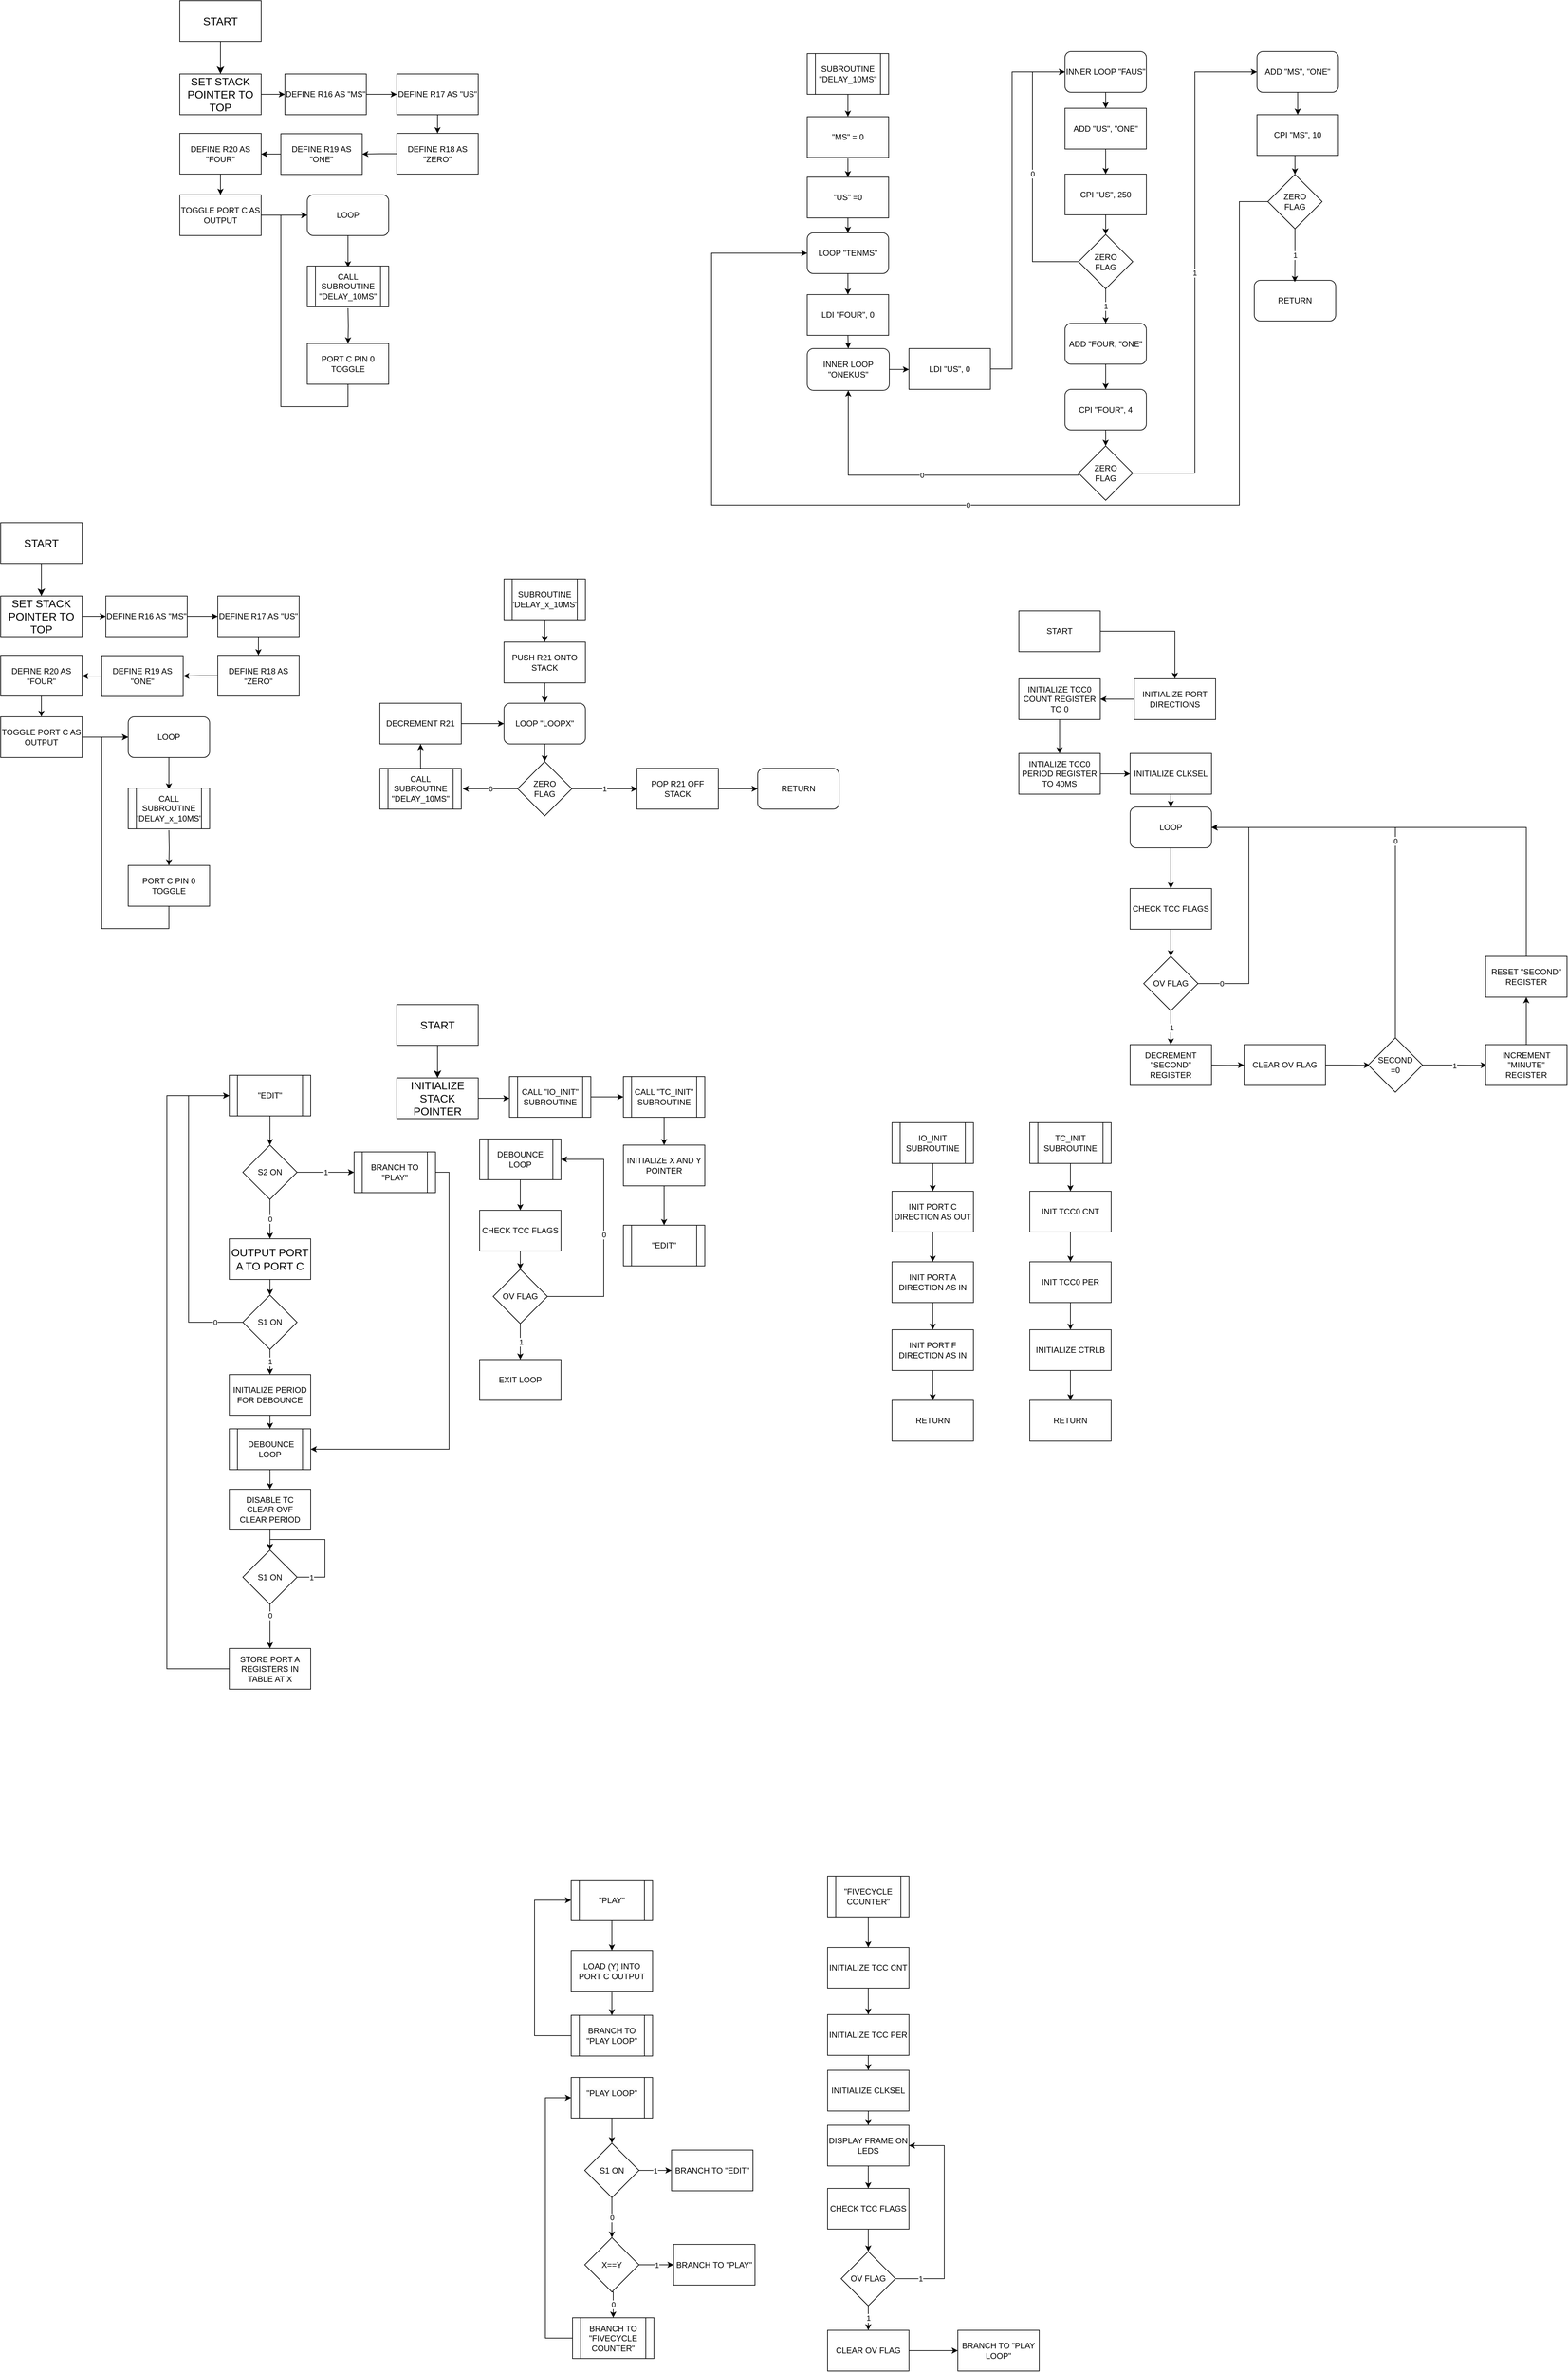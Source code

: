 <mxfile version="21.3.7" type="device">
  <diagram name="Page-1" id="MZD6Js58PAnYV22aUd2P">
    <mxGraphModel dx="2318" dy="968" grid="0" gridSize="10" guides="0" tooltips="1" connect="1" arrows="1" fold="1" page="0" pageScale="1" pageWidth="850" pageHeight="1100" math="0" shadow="0">
      <root>
        <mxCell id="0" />
        <mxCell id="1" parent="0" />
        <mxCell id="ds6L9edNs9QRZD6wBHjU-3" value="" style="edgeStyle=orthogonalEdgeStyle;rounded=0;orthogonalLoop=1;jettySize=auto;html=1;" parent="1" source="ds6L9edNs9QRZD6wBHjU-1" target="ds6L9edNs9QRZD6wBHjU-2" edge="1">
          <mxGeometry relative="1" as="geometry" />
        </mxCell>
        <mxCell id="ds6L9edNs9QRZD6wBHjU-1" value="START" style="rounded=0;whiteSpace=wrap;html=1;" parent="1" vertex="1">
          <mxGeometry x="822" y="633" width="120" height="60" as="geometry" />
        </mxCell>
        <mxCell id="ds6L9edNs9QRZD6wBHjU-5" value="" style="edgeStyle=orthogonalEdgeStyle;rounded=0;orthogonalLoop=1;jettySize=auto;html=1;" parent="1" source="ds6L9edNs9QRZD6wBHjU-2" target="ds6L9edNs9QRZD6wBHjU-4" edge="1">
          <mxGeometry relative="1" as="geometry" />
        </mxCell>
        <mxCell id="ds6L9edNs9QRZD6wBHjU-2" value="INITIALIZE PORT DIRECTIONS" style="rounded=0;whiteSpace=wrap;html=1;" parent="1" vertex="1">
          <mxGeometry x="992" y="733" width="120" height="60" as="geometry" />
        </mxCell>
        <mxCell id="ds6L9edNs9QRZD6wBHjU-7" value="" style="edgeStyle=orthogonalEdgeStyle;rounded=0;orthogonalLoop=1;jettySize=auto;html=1;" parent="1" source="ds6L9edNs9QRZD6wBHjU-4" target="ds6L9edNs9QRZD6wBHjU-6" edge="1">
          <mxGeometry relative="1" as="geometry" />
        </mxCell>
        <mxCell id="ds6L9edNs9QRZD6wBHjU-4" value="INITIALIZE TCC0 COUNT REGISTER&lt;br&gt;TO 0" style="whiteSpace=wrap;html=1;rounded=0;" parent="1" vertex="1">
          <mxGeometry x="822" y="733" width="120" height="60" as="geometry" />
        </mxCell>
        <mxCell id="ds6L9edNs9QRZD6wBHjU-26" style="edgeStyle=orthogonalEdgeStyle;rounded=0;orthogonalLoop=1;jettySize=auto;html=1;exitX=1;exitY=0.5;exitDx=0;exitDy=0;entryX=0;entryY=0.5;entryDx=0;entryDy=0;" parent="1" source="ds6L9edNs9QRZD6wBHjU-6" target="ds6L9edNs9QRZD6wBHjU-25" edge="1">
          <mxGeometry relative="1" as="geometry" />
        </mxCell>
        <mxCell id="ds6L9edNs9QRZD6wBHjU-6" value="INTIALIZE TCC0 PERIOD REGISTER&lt;br&gt;TO 40MS" style="whiteSpace=wrap;html=1;rounded=0;" parent="1" vertex="1">
          <mxGeometry x="822" y="843" width="120" height="60" as="geometry" />
        </mxCell>
        <mxCell id="ds6L9edNs9QRZD6wBHjU-14" style="edgeStyle=orthogonalEdgeStyle;rounded=0;orthogonalLoop=1;jettySize=auto;html=1;exitX=0.5;exitY=1;exitDx=0;exitDy=0;entryX=0.5;entryY=0;entryDx=0;entryDy=0;" parent="1" source="ds6L9edNs9QRZD6wBHjU-8" target="ds6L9edNs9QRZD6wBHjU-13" edge="1">
          <mxGeometry relative="1" as="geometry" />
        </mxCell>
        <mxCell id="ds6L9edNs9QRZD6wBHjU-8" value="LOOP" style="rounded=1;whiteSpace=wrap;html=1;" parent="1" vertex="1">
          <mxGeometry x="986" y="922" width="120" height="60" as="geometry" />
        </mxCell>
        <mxCell id="ds6L9edNs9QRZD6wBHjU-17" value="0" style="edgeStyle=orthogonalEdgeStyle;rounded=0;orthogonalLoop=1;jettySize=auto;html=1;exitX=1;exitY=0.5;exitDx=0;exitDy=0;entryX=1;entryY=0.5;entryDx=0;entryDy=0;" parent="1" source="ds6L9edNs9QRZD6wBHjU-12" target="ds6L9edNs9QRZD6wBHjU-8" edge="1">
          <mxGeometry x="-0.806" relative="1" as="geometry">
            <mxPoint x="1111" y="1392" as="targetPoint" />
            <Array as="points">
              <mxPoint x="1161" y="1182" />
              <mxPoint x="1161" y="952" />
            </Array>
            <mxPoint as="offset" />
          </mxGeometry>
        </mxCell>
        <mxCell id="ds6L9edNs9QRZD6wBHjU-24" value="1" style="edgeStyle=orthogonalEdgeStyle;rounded=0;orthogonalLoop=1;jettySize=auto;html=1;exitX=0.5;exitY=1;exitDx=0;exitDy=0;entryX=0.5;entryY=0;entryDx=0;entryDy=0;" parent="1" source="ds6L9edNs9QRZD6wBHjU-12" edge="1">
          <mxGeometry relative="1" as="geometry">
            <mxPoint x="1046" y="1272" as="targetPoint" />
          </mxGeometry>
        </mxCell>
        <mxCell id="ds6L9edNs9QRZD6wBHjU-12" value="OV FLAG" style="rhombus;whiteSpace=wrap;html=1;" parent="1" vertex="1">
          <mxGeometry x="1006" y="1142" width="80" height="80" as="geometry" />
        </mxCell>
        <mxCell id="ds6L9edNs9QRZD6wBHjU-15" style="edgeStyle=orthogonalEdgeStyle;rounded=0;orthogonalLoop=1;jettySize=auto;html=1;exitX=0.5;exitY=1;exitDx=0;exitDy=0;entryX=0.5;entryY=0;entryDx=0;entryDy=0;" parent="1" source="ds6L9edNs9QRZD6wBHjU-13" target="ds6L9edNs9QRZD6wBHjU-12" edge="1">
          <mxGeometry relative="1" as="geometry" />
        </mxCell>
        <mxCell id="ds6L9edNs9QRZD6wBHjU-13" value="CHECK TCC FLAGS" style="rounded=0;whiteSpace=wrap;html=1;" parent="1" vertex="1">
          <mxGeometry x="986" y="1042" width="120" height="60" as="geometry" />
        </mxCell>
        <mxCell id="ds6L9edNs9QRZD6wBHjU-22" style="edgeStyle=orthogonalEdgeStyle;rounded=0;orthogonalLoop=1;jettySize=auto;html=1;exitX=1;exitY=0.5;exitDx=0;exitDy=0;entryX=0;entryY=0.5;entryDx=0;entryDy=0;" parent="1" target="ds6L9edNs9QRZD6wBHjU-19" edge="1">
          <mxGeometry relative="1" as="geometry">
            <mxPoint x="1106" y="1302" as="sourcePoint" />
          </mxGeometry>
        </mxCell>
        <mxCell id="ds6L9edNs9QRZD6wBHjU-30" style="edgeStyle=orthogonalEdgeStyle;rounded=0;orthogonalLoop=1;jettySize=auto;html=1;exitX=1;exitY=0.5;exitDx=0;exitDy=0;" parent="1" source="ds6L9edNs9QRZD6wBHjU-19" edge="1">
          <mxGeometry relative="1" as="geometry">
            <mxPoint x="1339.588" y="1302.294" as="targetPoint" />
          </mxGeometry>
        </mxCell>
        <mxCell id="ds6L9edNs9QRZD6wBHjU-19" value="CLEAR OV FLAG" style="whiteSpace=wrap;html=1;rounded=0;" parent="1" vertex="1">
          <mxGeometry x="1154" y="1272" width="120" height="60" as="geometry" />
        </mxCell>
        <mxCell id="ds6L9edNs9QRZD6wBHjU-28" style="edgeStyle=orthogonalEdgeStyle;rounded=0;orthogonalLoop=1;jettySize=auto;html=1;exitX=0.5;exitY=1;exitDx=0;exitDy=0;entryX=0.5;entryY=0;entryDx=0;entryDy=0;" parent="1" source="ds6L9edNs9QRZD6wBHjU-25" target="ds6L9edNs9QRZD6wBHjU-8" edge="1">
          <mxGeometry relative="1" as="geometry" />
        </mxCell>
        <mxCell id="ds6L9edNs9QRZD6wBHjU-25" value="INITIALIZE CLKSEL" style="rounded=0;whiteSpace=wrap;html=1;" parent="1" vertex="1">
          <mxGeometry x="986" y="843" width="120" height="60" as="geometry" />
        </mxCell>
        <mxCell id="ds6L9edNs9QRZD6wBHjU-29" value="DECREMENT &quot;SECOND&quot; REGISTER" style="rounded=0;whiteSpace=wrap;html=1;" parent="1" vertex="1">
          <mxGeometry x="986" y="1272" width="120" height="60" as="geometry" />
        </mxCell>
        <mxCell id="ds6L9edNs9QRZD6wBHjU-32" value="0" style="edgeStyle=orthogonalEdgeStyle;rounded=0;orthogonalLoop=1;jettySize=auto;html=1;exitX=0.5;exitY=0;exitDx=0;exitDy=0;entryX=1;entryY=0.5;entryDx=0;entryDy=0;" parent="1" source="ds6L9edNs9QRZD6wBHjU-31" target="ds6L9edNs9QRZD6wBHjU-8" edge="1">
          <mxGeometry relative="1" as="geometry" />
        </mxCell>
        <mxCell id="ds6L9edNs9QRZD6wBHjU-33" value="1" style="edgeStyle=orthogonalEdgeStyle;rounded=0;orthogonalLoop=1;jettySize=auto;html=1;exitX=1;exitY=0.5;exitDx=0;exitDy=0;" parent="1" source="ds6L9edNs9QRZD6wBHjU-31" edge="1">
          <mxGeometry relative="1" as="geometry">
            <mxPoint x="1511.824" y="1302.294" as="targetPoint" />
          </mxGeometry>
        </mxCell>
        <mxCell id="ds6L9edNs9QRZD6wBHjU-31" value="SECOND&lt;br&gt;=0" style="rhombus;whiteSpace=wrap;html=1;" parent="1" vertex="1">
          <mxGeometry x="1337" y="1262" width="80" height="80" as="geometry" />
        </mxCell>
        <mxCell id="ds6L9edNs9QRZD6wBHjU-37" style="edgeStyle=orthogonalEdgeStyle;rounded=0;orthogonalLoop=1;jettySize=auto;html=1;exitX=0.5;exitY=0;exitDx=0;exitDy=0;entryX=0.5;entryY=1;entryDx=0;entryDy=0;" parent="1" source="ds6L9edNs9QRZD6wBHjU-34" target="ds6L9edNs9QRZD6wBHjU-36" edge="1">
          <mxGeometry relative="1" as="geometry" />
        </mxCell>
        <mxCell id="ds6L9edNs9QRZD6wBHjU-34" value="INCREMENT &quot;MINUTE&quot; REGISTER" style="rounded=0;whiteSpace=wrap;html=1;" parent="1" vertex="1">
          <mxGeometry x="1510" y="1272" width="120" height="60" as="geometry" />
        </mxCell>
        <mxCell id="ds6L9edNs9QRZD6wBHjU-38" style="edgeStyle=orthogonalEdgeStyle;rounded=0;orthogonalLoop=1;jettySize=auto;html=1;exitX=0.5;exitY=0;exitDx=0;exitDy=0;entryX=1;entryY=0.5;entryDx=0;entryDy=0;" parent="1" source="ds6L9edNs9QRZD6wBHjU-36" target="ds6L9edNs9QRZD6wBHjU-8" edge="1">
          <mxGeometry relative="1" as="geometry" />
        </mxCell>
        <mxCell id="ds6L9edNs9QRZD6wBHjU-36" value="RESET &quot;SECOND&quot; REGISTER" style="rounded=0;whiteSpace=wrap;html=1;" parent="1" vertex="1">
          <mxGeometry x="1510" y="1142" width="120" height="60" as="geometry" />
        </mxCell>
        <mxCell id="tiidfp1nNvg8a0CpjsAm-185" value="START" style="rounded=0;whiteSpace=wrap;html=1;fontSize=16;" parent="1" vertex="1">
          <mxGeometry x="-415" y="-266" width="120" height="60" as="geometry" />
        </mxCell>
        <mxCell id="tiidfp1nNvg8a0CpjsAm-186" value="" style="endArrow=classic;html=1;rounded=0;fontSize=12;startSize=8;endSize=8;curved=1;exitX=0.5;exitY=1;exitDx=0;exitDy=0;entryX=0.5;entryY=0;entryDx=0;entryDy=0;" parent="1" source="tiidfp1nNvg8a0CpjsAm-185" target="tiidfp1nNvg8a0CpjsAm-188" edge="1">
          <mxGeometry width="50" height="50" relative="1" as="geometry">
            <mxPoint x="-184" y="-68" as="sourcePoint" />
            <mxPoint x="-156" y="-258" as="targetPoint" />
          </mxGeometry>
        </mxCell>
        <mxCell id="tiidfp1nNvg8a0CpjsAm-187" style="edgeStyle=orthogonalEdgeStyle;rounded=0;orthogonalLoop=1;jettySize=auto;html=1;exitX=1;exitY=0.5;exitDx=0;exitDy=0;entryX=0;entryY=0.5;entryDx=0;entryDy=0;" parent="1" source="tiidfp1nNvg8a0CpjsAm-188" target="tiidfp1nNvg8a0CpjsAm-203" edge="1">
          <mxGeometry relative="1" as="geometry" />
        </mxCell>
        <mxCell id="tiidfp1nNvg8a0CpjsAm-188" value="SET STACK POINTER TO TOP" style="rounded=0;whiteSpace=wrap;html=1;fontSize=16;" parent="1" vertex="1">
          <mxGeometry x="-415" y="-158" width="120" height="60" as="geometry" />
        </mxCell>
        <mxCell id="tiidfp1nNvg8a0CpjsAm-189" style="edgeStyle=orthogonalEdgeStyle;rounded=0;orthogonalLoop=1;jettySize=auto;html=1;exitX=0.5;exitY=1;exitDx=0;exitDy=0;entryX=0.5;entryY=0;entryDx=0;entryDy=0;" parent="1" source="tiidfp1nNvg8a0CpjsAm-190" edge="1">
          <mxGeometry relative="1" as="geometry">
            <mxPoint x="-167" y="127" as="targetPoint" />
          </mxGeometry>
        </mxCell>
        <mxCell id="tiidfp1nNvg8a0CpjsAm-190" value="LOOP" style="rounded=1;whiteSpace=wrap;html=1;" parent="1" vertex="1">
          <mxGeometry x="-227" y="20" width="120" height="60" as="geometry" />
        </mxCell>
        <mxCell id="tiidfp1nNvg8a0CpjsAm-191" value="RETURN" style="rounded=1;whiteSpace=wrap;html=1;" parent="1" vertex="1">
          <mxGeometry x="1169" y="146" width="120" height="60" as="geometry" />
        </mxCell>
        <mxCell id="tiidfp1nNvg8a0CpjsAm-192" value="" style="edgeStyle=orthogonalEdgeStyle;rounded=0;orthogonalLoop=1;jettySize=auto;html=1;" parent="1" target="tiidfp1nNvg8a0CpjsAm-194" edge="1">
          <mxGeometry relative="1" as="geometry">
            <mxPoint x="-167" y="187" as="sourcePoint" />
          </mxGeometry>
        </mxCell>
        <mxCell id="tiidfp1nNvg8a0CpjsAm-193" style="edgeStyle=orthogonalEdgeStyle;rounded=0;orthogonalLoop=1;jettySize=auto;html=1;entryX=0;entryY=0.5;entryDx=0;entryDy=0;" parent="1" source="tiidfp1nNvg8a0CpjsAm-194" target="tiidfp1nNvg8a0CpjsAm-190" edge="1">
          <mxGeometry relative="1" as="geometry">
            <Array as="points">
              <mxPoint x="-167" y="332" />
              <mxPoint x="-266" y="332" />
              <mxPoint x="-266" y="50" />
            </Array>
          </mxGeometry>
        </mxCell>
        <mxCell id="tiidfp1nNvg8a0CpjsAm-194" value="PORT C PIN 0 TOGGLE" style="whiteSpace=wrap;html=1;rounded=0;" parent="1" vertex="1">
          <mxGeometry x="-227" y="239" width="120" height="60" as="geometry" />
        </mxCell>
        <mxCell id="tiidfp1nNvg8a0CpjsAm-195" value="CALL SUBROUTINE &quot;DELAY_10MS&quot;" style="shape=process;whiteSpace=wrap;html=1;backgroundOutline=1;" parent="1" vertex="1">
          <mxGeometry x="-227" y="125" width="120" height="60" as="geometry" />
        </mxCell>
        <mxCell id="tiidfp1nNvg8a0CpjsAm-196" style="edgeStyle=orthogonalEdgeStyle;rounded=0;orthogonalLoop=1;jettySize=auto;html=1;exitX=0.5;exitY=1;exitDx=0;exitDy=0;entryX=0.5;entryY=0;entryDx=0;entryDy=0;" parent="1" source="tiidfp1nNvg8a0CpjsAm-197" target="tiidfp1nNvg8a0CpjsAm-201" edge="1">
          <mxGeometry relative="1" as="geometry">
            <mxPoint x="570" y="-182" as="targetPoint" />
          </mxGeometry>
        </mxCell>
        <mxCell id="tiidfp1nNvg8a0CpjsAm-197" value="SUBROUTINE &quot;DELAY_10MS&quot;" style="shape=process;whiteSpace=wrap;html=1;backgroundOutline=1;" parent="1" vertex="1">
          <mxGeometry x="510" y="-188" width="120" height="60" as="geometry" />
        </mxCell>
        <mxCell id="tiidfp1nNvg8a0CpjsAm-198" style="edgeStyle=orthogonalEdgeStyle;rounded=0;orthogonalLoop=1;jettySize=auto;html=1;exitX=0.5;exitY=1;exitDx=0;exitDy=0;entryX=0.5;entryY=0;entryDx=0;entryDy=0;" parent="1" source="tiidfp1nNvg8a0CpjsAm-199" target="tiidfp1nNvg8a0CpjsAm-240" edge="1">
          <mxGeometry relative="1" as="geometry" />
        </mxCell>
        <mxCell id="tiidfp1nNvg8a0CpjsAm-199" value="LOOP &quot;TENMS&quot;" style="rounded=1;whiteSpace=wrap;html=1;" parent="1" vertex="1">
          <mxGeometry x="510" y="76" width="120" height="60" as="geometry" />
        </mxCell>
        <mxCell id="tiidfp1nNvg8a0CpjsAm-200" value="" style="edgeStyle=orthogonalEdgeStyle;rounded=0;orthogonalLoop=1;jettySize=auto;html=1;" parent="1" source="tiidfp1nNvg8a0CpjsAm-201" target="tiidfp1nNvg8a0CpjsAm-209" edge="1">
          <mxGeometry relative="1" as="geometry" />
        </mxCell>
        <mxCell id="tiidfp1nNvg8a0CpjsAm-201" value="&quot;MS&quot; = 0" style="rounded=0;whiteSpace=wrap;html=1;" parent="1" vertex="1">
          <mxGeometry x="510" y="-95" width="120" height="60" as="geometry" />
        </mxCell>
        <mxCell id="tiidfp1nNvg8a0CpjsAm-202" style="edgeStyle=orthogonalEdgeStyle;rounded=0;orthogonalLoop=1;jettySize=auto;html=1;exitX=1;exitY=0.5;exitDx=0;exitDy=0;entryX=0;entryY=0.5;entryDx=0;entryDy=0;" parent="1" source="tiidfp1nNvg8a0CpjsAm-203" target="tiidfp1nNvg8a0CpjsAm-211" edge="1">
          <mxGeometry relative="1" as="geometry" />
        </mxCell>
        <mxCell id="tiidfp1nNvg8a0CpjsAm-203" value="DEFINE R16 AS &quot;MS&quot;" style="rounded=0;whiteSpace=wrap;html=1;" parent="1" vertex="1">
          <mxGeometry x="-260" y="-158" width="120" height="60" as="geometry" />
        </mxCell>
        <mxCell id="tiidfp1nNvg8a0CpjsAm-204" style="edgeStyle=orthogonalEdgeStyle;rounded=0;orthogonalLoop=1;jettySize=auto;html=1;exitX=1;exitY=0.5;exitDx=0;exitDy=0;entryX=0;entryY=0.5;entryDx=0;entryDy=0;" parent="1" source="tiidfp1nNvg8a0CpjsAm-205" target="tiidfp1nNvg8a0CpjsAm-242" edge="1">
          <mxGeometry relative="1" as="geometry" />
        </mxCell>
        <mxCell id="tiidfp1nNvg8a0CpjsAm-205" value="INNER LOOP &quot;ONEKUS&quot;" style="rounded=1;whiteSpace=wrap;html=1;" parent="1" vertex="1">
          <mxGeometry x="510" y="246.5" width="121" height="61.5" as="geometry" />
        </mxCell>
        <mxCell id="tiidfp1nNvg8a0CpjsAm-206" value="" style="edgeStyle=orthogonalEdgeStyle;rounded=0;orthogonalLoop=1;jettySize=auto;html=1;" parent="1" source="tiidfp1nNvg8a0CpjsAm-207" target="tiidfp1nNvg8a0CpjsAm-217" edge="1">
          <mxGeometry relative="1" as="geometry" />
        </mxCell>
        <mxCell id="tiidfp1nNvg8a0CpjsAm-207" value="ADD &quot;US&quot;, &quot;ONE&quot;" style="rounded=0;whiteSpace=wrap;html=1;" parent="1" vertex="1">
          <mxGeometry x="889.94" y="-107.5" width="120" height="60" as="geometry" />
        </mxCell>
        <mxCell id="tiidfp1nNvg8a0CpjsAm-208" style="edgeStyle=orthogonalEdgeStyle;rounded=0;orthogonalLoop=1;jettySize=auto;html=1;exitX=0.5;exitY=1;exitDx=0;exitDy=0;entryX=0.5;entryY=0;entryDx=0;entryDy=0;" parent="1" source="tiidfp1nNvg8a0CpjsAm-209" target="tiidfp1nNvg8a0CpjsAm-199" edge="1">
          <mxGeometry relative="1" as="geometry" />
        </mxCell>
        <mxCell id="tiidfp1nNvg8a0CpjsAm-209" value="&quot;US&quot; =0" style="whiteSpace=wrap;html=1;rounded=0;" parent="1" vertex="1">
          <mxGeometry x="510" y="-6" width="120" height="60" as="geometry" />
        </mxCell>
        <mxCell id="tiidfp1nNvg8a0CpjsAm-210" style="edgeStyle=orthogonalEdgeStyle;rounded=0;orthogonalLoop=1;jettySize=auto;html=1;exitX=0.5;exitY=1;exitDx=0;exitDy=0;entryX=0.5;entryY=0;entryDx=0;entryDy=0;" parent="1" source="tiidfp1nNvg8a0CpjsAm-211" target="tiidfp1nNvg8a0CpjsAm-213" edge="1">
          <mxGeometry relative="1" as="geometry" />
        </mxCell>
        <mxCell id="tiidfp1nNvg8a0CpjsAm-211" value="DEFINE R17 AS &quot;US&quot;" style="whiteSpace=wrap;html=1;rounded=0;" parent="1" vertex="1">
          <mxGeometry x="-95" y="-158" width="120" height="60" as="geometry" />
        </mxCell>
        <mxCell id="tiidfp1nNvg8a0CpjsAm-212" style="edgeStyle=orthogonalEdgeStyle;rounded=0;orthogonalLoop=1;jettySize=auto;html=1;exitX=0;exitY=0.5;exitDx=0;exitDy=0;entryX=1;entryY=0.5;entryDx=0;entryDy=0;" parent="1" source="tiidfp1nNvg8a0CpjsAm-213" target="tiidfp1nNvg8a0CpjsAm-215" edge="1">
          <mxGeometry relative="1" as="geometry" />
        </mxCell>
        <mxCell id="tiidfp1nNvg8a0CpjsAm-213" value="DEFINE R18 AS &quot;ZERO&quot;" style="rounded=0;whiteSpace=wrap;html=1;" parent="1" vertex="1">
          <mxGeometry x="-95" y="-70.5" width="120" height="60" as="geometry" />
        </mxCell>
        <mxCell id="tiidfp1nNvg8a0CpjsAm-214" style="edgeStyle=orthogonalEdgeStyle;rounded=0;orthogonalLoop=1;jettySize=auto;html=1;exitX=0;exitY=0.5;exitDx=0;exitDy=0;entryX=1;entryY=0.5;entryDx=0;entryDy=0;" parent="1" source="tiidfp1nNvg8a0CpjsAm-215" target="tiidfp1nNvg8a0CpjsAm-226" edge="1">
          <mxGeometry relative="1" as="geometry" />
        </mxCell>
        <mxCell id="tiidfp1nNvg8a0CpjsAm-215" value="DEFINE R19 AS &quot;ONE&quot;" style="whiteSpace=wrap;html=1;rounded=0;" parent="1" vertex="1">
          <mxGeometry x="-266" y="-70" width="120" height="60" as="geometry" />
        </mxCell>
        <mxCell id="tiidfp1nNvg8a0CpjsAm-216" style="edgeStyle=orthogonalEdgeStyle;rounded=0;orthogonalLoop=1;jettySize=auto;html=1;exitX=0.5;exitY=1;exitDx=0;exitDy=0;entryX=0.5;entryY=0;entryDx=0;entryDy=0;" parent="1" source="tiidfp1nNvg8a0CpjsAm-217" target="tiidfp1nNvg8a0CpjsAm-222" edge="1">
          <mxGeometry relative="1" as="geometry" />
        </mxCell>
        <mxCell id="tiidfp1nNvg8a0CpjsAm-217" value="CPI &quot;US&quot;, 250" style="whiteSpace=wrap;html=1;rounded=0;" parent="1" vertex="1">
          <mxGeometry x="889.94" y="-10.5" width="120" height="60" as="geometry" />
        </mxCell>
        <mxCell id="tiidfp1nNvg8a0CpjsAm-218" style="edgeStyle=orthogonalEdgeStyle;rounded=0;orthogonalLoop=1;jettySize=auto;html=1;exitX=0.5;exitY=1;exitDx=0;exitDy=0;entryX=0.5;entryY=0;entryDx=0;entryDy=0;" parent="1" source="tiidfp1nNvg8a0CpjsAm-219" target="tiidfp1nNvg8a0CpjsAm-207" edge="1">
          <mxGeometry relative="1" as="geometry" />
        </mxCell>
        <mxCell id="tiidfp1nNvg8a0CpjsAm-219" value="INNER LOOP &quot;FAUS&quot;" style="rounded=1;whiteSpace=wrap;html=1;" parent="1" vertex="1">
          <mxGeometry x="889.94" y="-191" width="120" height="60" as="geometry" />
        </mxCell>
        <mxCell id="tiidfp1nNvg8a0CpjsAm-220" value="0" style="edgeStyle=orthogonalEdgeStyle;rounded=0;orthogonalLoop=1;jettySize=auto;html=1;exitX=0;exitY=0.5;exitDx=0;exitDy=0;entryX=0;entryY=0.5;entryDx=0;entryDy=0;" parent="1" source="tiidfp1nNvg8a0CpjsAm-222" target="tiidfp1nNvg8a0CpjsAm-219" edge="1">
          <mxGeometry relative="1" as="geometry">
            <Array as="points">
              <mxPoint x="842" y="118" />
              <mxPoint x="842" y="-161" />
            </Array>
          </mxGeometry>
        </mxCell>
        <mxCell id="tiidfp1nNvg8a0CpjsAm-221" value="1" style="edgeStyle=orthogonalEdgeStyle;rounded=0;orthogonalLoop=1;jettySize=auto;html=1;exitX=0.5;exitY=1;exitDx=0;exitDy=0;entryX=0.5;entryY=0;entryDx=0;entryDy=0;" parent="1" source="tiidfp1nNvg8a0CpjsAm-222" target="tiidfp1nNvg8a0CpjsAm-224" edge="1">
          <mxGeometry relative="1" as="geometry" />
        </mxCell>
        <mxCell id="tiidfp1nNvg8a0CpjsAm-222" value="ZERO&lt;br&gt;FLAG" style="rhombus;whiteSpace=wrap;html=1;" parent="1" vertex="1">
          <mxGeometry x="909.94" y="78.5" width="80" height="80" as="geometry" />
        </mxCell>
        <mxCell id="tiidfp1nNvg8a0CpjsAm-223" style="edgeStyle=orthogonalEdgeStyle;rounded=0;orthogonalLoop=1;jettySize=auto;html=1;exitX=0.5;exitY=1;exitDx=0;exitDy=0;entryX=0.5;entryY=0;entryDx=0;entryDy=0;" parent="1" source="tiidfp1nNvg8a0CpjsAm-224" target="tiidfp1nNvg8a0CpjsAm-238" edge="1">
          <mxGeometry relative="1" as="geometry" />
        </mxCell>
        <mxCell id="tiidfp1nNvg8a0CpjsAm-224" value="ADD &quot;FOUR, &quot;ONE&quot;" style="rounded=1;whiteSpace=wrap;html=1;" parent="1" vertex="1">
          <mxGeometry x="889.94" y="209.5" width="120" height="60" as="geometry" />
        </mxCell>
        <mxCell id="tiidfp1nNvg8a0CpjsAm-225" value="" style="edgeStyle=orthogonalEdgeStyle;rounded=0;orthogonalLoop=1;jettySize=auto;html=1;" parent="1" source="tiidfp1nNvg8a0CpjsAm-226" target="tiidfp1nNvg8a0CpjsAm-244" edge="1">
          <mxGeometry relative="1" as="geometry" />
        </mxCell>
        <mxCell id="tiidfp1nNvg8a0CpjsAm-226" value="DEFINE R20 AS &quot;FOUR&quot;" style="whiteSpace=wrap;html=1;rounded=0;" parent="1" vertex="1">
          <mxGeometry x="-415" y="-70.5" width="120" height="60" as="geometry" />
        </mxCell>
        <mxCell id="tiidfp1nNvg8a0CpjsAm-227" value="0" style="edgeStyle=orthogonalEdgeStyle;rounded=0;orthogonalLoop=1;jettySize=auto;html=1;exitX=0;exitY=0.5;exitDx=0;exitDy=0;entryX=0.5;entryY=1;entryDx=0;entryDy=0;" parent="1" source="tiidfp1nNvg8a0CpjsAm-229" target="tiidfp1nNvg8a0CpjsAm-205" edge="1">
          <mxGeometry relative="1" as="geometry">
            <Array as="points">
              <mxPoint x="910" y="433" />
              <mxPoint x="570" y="433" />
            </Array>
          </mxGeometry>
        </mxCell>
        <mxCell id="tiidfp1nNvg8a0CpjsAm-228" value="1" style="edgeStyle=orthogonalEdgeStyle;rounded=0;orthogonalLoop=1;jettySize=auto;html=1;exitX=1;exitY=0.5;exitDx=0;exitDy=0;entryX=0;entryY=0.5;entryDx=0;entryDy=0;" parent="1" source="tiidfp1nNvg8a0CpjsAm-229" target="tiidfp1nNvg8a0CpjsAm-231" edge="1">
          <mxGeometry relative="1" as="geometry" />
        </mxCell>
        <mxCell id="tiidfp1nNvg8a0CpjsAm-229" value="ZERO&lt;br&gt;FLAG" style="rhombus;whiteSpace=wrap;html=1;" parent="1" vertex="1">
          <mxGeometry x="909.94" y="390" width="80" height="80" as="geometry" />
        </mxCell>
        <mxCell id="tiidfp1nNvg8a0CpjsAm-230" style="edgeStyle=orthogonalEdgeStyle;rounded=0;orthogonalLoop=1;jettySize=auto;html=1;exitX=0.5;exitY=1;exitDx=0;exitDy=0;entryX=0.5;entryY=0;entryDx=0;entryDy=0;" parent="1" source="tiidfp1nNvg8a0CpjsAm-231" target="tiidfp1nNvg8a0CpjsAm-233" edge="1">
          <mxGeometry relative="1" as="geometry" />
        </mxCell>
        <mxCell id="tiidfp1nNvg8a0CpjsAm-231" value="ADD &quot;MS&quot;, &quot;ONE&quot;" style="rounded=1;whiteSpace=wrap;html=1;" parent="1" vertex="1">
          <mxGeometry x="1173" y="-191" width="120" height="60" as="geometry" />
        </mxCell>
        <mxCell id="tiidfp1nNvg8a0CpjsAm-232" style="edgeStyle=orthogonalEdgeStyle;rounded=0;orthogonalLoop=1;jettySize=auto;html=1;exitX=0.5;exitY=1;exitDx=0;exitDy=0;entryX=0.5;entryY=0;entryDx=0;entryDy=0;" parent="1" source="tiidfp1nNvg8a0CpjsAm-233" target="tiidfp1nNvg8a0CpjsAm-236" edge="1">
          <mxGeometry relative="1" as="geometry" />
        </mxCell>
        <mxCell id="tiidfp1nNvg8a0CpjsAm-233" value="CPI &quot;MS&quot;, 10" style="whiteSpace=wrap;html=1;rounded=0;" parent="1" vertex="1">
          <mxGeometry x="1173" y="-98" width="120" height="60" as="geometry" />
        </mxCell>
        <mxCell id="tiidfp1nNvg8a0CpjsAm-234" value="0" style="edgeStyle=orthogonalEdgeStyle;rounded=0;orthogonalLoop=1;jettySize=auto;html=1;exitX=0;exitY=0.5;exitDx=0;exitDy=0;entryX=0;entryY=0.5;entryDx=0;entryDy=0;" parent="1" source="tiidfp1nNvg8a0CpjsAm-236" target="tiidfp1nNvg8a0CpjsAm-199" edge="1">
          <mxGeometry relative="1" as="geometry">
            <mxPoint x="376.0" y="1307.5" as="targetPoint" />
            <Array as="points">
              <mxPoint x="1147" y="30" />
              <mxPoint x="1147" y="477" />
              <mxPoint x="369" y="477" />
              <mxPoint x="369" y="106" />
            </Array>
          </mxGeometry>
        </mxCell>
        <mxCell id="tiidfp1nNvg8a0CpjsAm-235" value="1" style="edgeStyle=orthogonalEdgeStyle;rounded=0;orthogonalLoop=1;jettySize=auto;html=1;exitX=0.5;exitY=1;exitDx=0;exitDy=0;" parent="1" source="tiidfp1nNvg8a0CpjsAm-236" edge="1">
          <mxGeometry relative="1" as="geometry">
            <mxPoint x="1228.75" y="148.5" as="targetPoint" />
          </mxGeometry>
        </mxCell>
        <mxCell id="tiidfp1nNvg8a0CpjsAm-236" value="ZERO&lt;br&gt;FLAG" style="rhombus;whiteSpace=wrap;html=1;" parent="1" vertex="1">
          <mxGeometry x="1189" y="-10" width="80" height="80" as="geometry" />
        </mxCell>
        <mxCell id="tiidfp1nNvg8a0CpjsAm-237" style="edgeStyle=orthogonalEdgeStyle;rounded=0;orthogonalLoop=1;jettySize=auto;html=1;exitX=0.5;exitY=1;exitDx=0;exitDy=0;entryX=0.5;entryY=0;entryDx=0;entryDy=0;" parent="1" source="tiidfp1nNvg8a0CpjsAm-238" target="tiidfp1nNvg8a0CpjsAm-229" edge="1">
          <mxGeometry relative="1" as="geometry" />
        </mxCell>
        <mxCell id="tiidfp1nNvg8a0CpjsAm-238" value="CPI &quot;FOUR&quot;, 4" style="rounded=1;whiteSpace=wrap;html=1;" parent="1" vertex="1">
          <mxGeometry x="889.94" y="306.5" width="120" height="60" as="geometry" />
        </mxCell>
        <mxCell id="tiidfp1nNvg8a0CpjsAm-239" style="edgeStyle=orthogonalEdgeStyle;rounded=0;orthogonalLoop=1;jettySize=auto;html=1;exitX=0.5;exitY=1;exitDx=0;exitDy=0;entryX=0.5;entryY=0;entryDx=0;entryDy=0;" parent="1" source="tiidfp1nNvg8a0CpjsAm-240" target="tiidfp1nNvg8a0CpjsAm-205" edge="1">
          <mxGeometry relative="1" as="geometry" />
        </mxCell>
        <mxCell id="tiidfp1nNvg8a0CpjsAm-240" value="LDI &quot;FOUR&quot;, 0" style="rounded=0;whiteSpace=wrap;html=1;" parent="1" vertex="1">
          <mxGeometry x="510" y="167" width="120" height="60" as="geometry" />
        </mxCell>
        <mxCell id="tiidfp1nNvg8a0CpjsAm-241" style="edgeStyle=orthogonalEdgeStyle;rounded=0;orthogonalLoop=1;jettySize=auto;html=1;exitX=1;exitY=0.5;exitDx=0;exitDy=0;entryX=0;entryY=0.5;entryDx=0;entryDy=0;" parent="1" source="tiidfp1nNvg8a0CpjsAm-242" target="tiidfp1nNvg8a0CpjsAm-219" edge="1">
          <mxGeometry relative="1" as="geometry">
            <Array as="points">
              <mxPoint x="812" y="276" />
              <mxPoint x="812" y="-161" />
            </Array>
          </mxGeometry>
        </mxCell>
        <mxCell id="tiidfp1nNvg8a0CpjsAm-242" value="LDI &quot;US&quot;, 0" style="rounded=0;whiteSpace=wrap;html=1;" parent="1" vertex="1">
          <mxGeometry x="660" y="246.5" width="120" height="60" as="geometry" />
        </mxCell>
        <mxCell id="tiidfp1nNvg8a0CpjsAm-243" style="edgeStyle=orthogonalEdgeStyle;rounded=0;orthogonalLoop=1;jettySize=auto;html=1;exitX=1;exitY=0.5;exitDx=0;exitDy=0;entryX=0;entryY=0.5;entryDx=0;entryDy=0;" parent="1" source="tiidfp1nNvg8a0CpjsAm-244" target="tiidfp1nNvg8a0CpjsAm-190" edge="1">
          <mxGeometry relative="1" as="geometry" />
        </mxCell>
        <mxCell id="tiidfp1nNvg8a0CpjsAm-244" value="TOGGLE PORT C AS OUTPUT" style="whiteSpace=wrap;html=1;rounded=0;" parent="1" vertex="1">
          <mxGeometry x="-415" y="20" width="120" height="60" as="geometry" />
        </mxCell>
        <mxCell id="tiidfp1nNvg8a0CpjsAm-245" value="START" style="rounded=0;whiteSpace=wrap;html=1;fontSize=16;" parent="1" vertex="1">
          <mxGeometry x="-679" y="503" width="120" height="60" as="geometry" />
        </mxCell>
        <mxCell id="tiidfp1nNvg8a0CpjsAm-246" value="" style="endArrow=classic;html=1;rounded=0;fontSize=12;startSize=8;endSize=8;curved=1;exitX=0.5;exitY=1;exitDx=0;exitDy=0;entryX=0.5;entryY=0;entryDx=0;entryDy=0;" parent="1" source="tiidfp1nNvg8a0CpjsAm-245" target="tiidfp1nNvg8a0CpjsAm-248" edge="1">
          <mxGeometry width="50" height="50" relative="1" as="geometry">
            <mxPoint x="-448" y="701" as="sourcePoint" />
            <mxPoint x="-420" y="511" as="targetPoint" />
          </mxGeometry>
        </mxCell>
        <mxCell id="tiidfp1nNvg8a0CpjsAm-247" style="edgeStyle=orthogonalEdgeStyle;rounded=0;orthogonalLoop=1;jettySize=auto;html=1;exitX=1;exitY=0.5;exitDx=0;exitDy=0;entryX=0;entryY=0.5;entryDx=0;entryDy=0;" parent="1" source="tiidfp1nNvg8a0CpjsAm-248" target="tiidfp1nNvg8a0CpjsAm-256" edge="1">
          <mxGeometry relative="1" as="geometry" />
        </mxCell>
        <mxCell id="tiidfp1nNvg8a0CpjsAm-248" value="SET STACK POINTER TO TOP" style="rounded=0;whiteSpace=wrap;html=1;fontSize=16;" parent="1" vertex="1">
          <mxGeometry x="-679" y="611" width="120" height="60" as="geometry" />
        </mxCell>
        <mxCell id="tiidfp1nNvg8a0CpjsAm-249" style="edgeStyle=orthogonalEdgeStyle;rounded=0;orthogonalLoop=1;jettySize=auto;html=1;exitX=0.5;exitY=1;exitDx=0;exitDy=0;entryX=0.5;entryY=0;entryDx=0;entryDy=0;" parent="1" source="tiidfp1nNvg8a0CpjsAm-250" edge="1">
          <mxGeometry relative="1" as="geometry">
            <mxPoint x="-431" y="896" as="targetPoint" />
          </mxGeometry>
        </mxCell>
        <mxCell id="tiidfp1nNvg8a0CpjsAm-250" value="LOOP" style="rounded=1;whiteSpace=wrap;html=1;" parent="1" vertex="1">
          <mxGeometry x="-491" y="789" width="120" height="60" as="geometry" />
        </mxCell>
        <mxCell id="tiidfp1nNvg8a0CpjsAm-251" value="" style="edgeStyle=orthogonalEdgeStyle;rounded=0;orthogonalLoop=1;jettySize=auto;html=1;" parent="1" target="tiidfp1nNvg8a0CpjsAm-253" edge="1">
          <mxGeometry relative="1" as="geometry">
            <mxPoint x="-431" y="956" as="sourcePoint" />
          </mxGeometry>
        </mxCell>
        <mxCell id="tiidfp1nNvg8a0CpjsAm-252" style="edgeStyle=orthogonalEdgeStyle;rounded=0;orthogonalLoop=1;jettySize=auto;html=1;entryX=0;entryY=0.5;entryDx=0;entryDy=0;" parent="1" source="tiidfp1nNvg8a0CpjsAm-253" target="tiidfp1nNvg8a0CpjsAm-250" edge="1">
          <mxGeometry relative="1" as="geometry">
            <Array as="points">
              <mxPoint x="-431" y="1101" />
              <mxPoint x="-530" y="1101" />
              <mxPoint x="-530" y="819" />
            </Array>
          </mxGeometry>
        </mxCell>
        <mxCell id="tiidfp1nNvg8a0CpjsAm-253" value="PORT C PIN 0 TOGGLE" style="whiteSpace=wrap;html=1;rounded=0;" parent="1" vertex="1">
          <mxGeometry x="-491" y="1008" width="120" height="60" as="geometry" />
        </mxCell>
        <mxCell id="tiidfp1nNvg8a0CpjsAm-254" value="CALL SUBROUTINE &quot;DELAY_x_10MS&quot;" style="shape=process;whiteSpace=wrap;html=1;backgroundOutline=1;" parent="1" vertex="1">
          <mxGeometry x="-491" y="894" width="120" height="60" as="geometry" />
        </mxCell>
        <mxCell id="tiidfp1nNvg8a0CpjsAm-255" style="edgeStyle=orthogonalEdgeStyle;rounded=0;orthogonalLoop=1;jettySize=auto;html=1;exitX=1;exitY=0.5;exitDx=0;exitDy=0;entryX=0;entryY=0.5;entryDx=0;entryDy=0;" parent="1" source="tiidfp1nNvg8a0CpjsAm-256" target="tiidfp1nNvg8a0CpjsAm-258" edge="1">
          <mxGeometry relative="1" as="geometry" />
        </mxCell>
        <mxCell id="tiidfp1nNvg8a0CpjsAm-256" value="DEFINE R16 AS &quot;MS&quot;" style="rounded=0;whiteSpace=wrap;html=1;" parent="1" vertex="1">
          <mxGeometry x="-524" y="611" width="120" height="60" as="geometry" />
        </mxCell>
        <mxCell id="tiidfp1nNvg8a0CpjsAm-257" style="edgeStyle=orthogonalEdgeStyle;rounded=0;orthogonalLoop=1;jettySize=auto;html=1;exitX=0.5;exitY=1;exitDx=0;exitDy=0;entryX=0.5;entryY=0;entryDx=0;entryDy=0;" parent="1" source="tiidfp1nNvg8a0CpjsAm-258" target="tiidfp1nNvg8a0CpjsAm-260" edge="1">
          <mxGeometry relative="1" as="geometry" />
        </mxCell>
        <mxCell id="tiidfp1nNvg8a0CpjsAm-258" value="DEFINE R17 AS &quot;US&quot;" style="whiteSpace=wrap;html=1;rounded=0;" parent="1" vertex="1">
          <mxGeometry x="-359" y="611" width="120" height="60" as="geometry" />
        </mxCell>
        <mxCell id="tiidfp1nNvg8a0CpjsAm-259" style="edgeStyle=orthogonalEdgeStyle;rounded=0;orthogonalLoop=1;jettySize=auto;html=1;exitX=0;exitY=0.5;exitDx=0;exitDy=0;entryX=1;entryY=0.5;entryDx=0;entryDy=0;" parent="1" source="tiidfp1nNvg8a0CpjsAm-260" target="tiidfp1nNvg8a0CpjsAm-262" edge="1">
          <mxGeometry relative="1" as="geometry" />
        </mxCell>
        <mxCell id="tiidfp1nNvg8a0CpjsAm-260" value="DEFINE R18 AS &quot;ZERO&quot;" style="rounded=0;whiteSpace=wrap;html=1;" parent="1" vertex="1">
          <mxGeometry x="-359" y="698.5" width="120" height="60" as="geometry" />
        </mxCell>
        <mxCell id="tiidfp1nNvg8a0CpjsAm-261" style="edgeStyle=orthogonalEdgeStyle;rounded=0;orthogonalLoop=1;jettySize=auto;html=1;exitX=0;exitY=0.5;exitDx=0;exitDy=0;entryX=1;entryY=0.5;entryDx=0;entryDy=0;" parent="1" source="tiidfp1nNvg8a0CpjsAm-262" target="tiidfp1nNvg8a0CpjsAm-264" edge="1">
          <mxGeometry relative="1" as="geometry" />
        </mxCell>
        <mxCell id="tiidfp1nNvg8a0CpjsAm-262" value="DEFINE R19 AS &quot;ONE&quot;" style="whiteSpace=wrap;html=1;rounded=0;" parent="1" vertex="1">
          <mxGeometry x="-530" y="699" width="120" height="60" as="geometry" />
        </mxCell>
        <mxCell id="tiidfp1nNvg8a0CpjsAm-263" value="" style="edgeStyle=orthogonalEdgeStyle;rounded=0;orthogonalLoop=1;jettySize=auto;html=1;" parent="1" source="tiidfp1nNvg8a0CpjsAm-264" target="tiidfp1nNvg8a0CpjsAm-266" edge="1">
          <mxGeometry relative="1" as="geometry" />
        </mxCell>
        <mxCell id="tiidfp1nNvg8a0CpjsAm-264" value="DEFINE R20 AS &quot;FOUR&quot;" style="whiteSpace=wrap;html=1;rounded=0;" parent="1" vertex="1">
          <mxGeometry x="-679" y="698.5" width="120" height="60" as="geometry" />
        </mxCell>
        <mxCell id="tiidfp1nNvg8a0CpjsAm-265" style="edgeStyle=orthogonalEdgeStyle;rounded=0;orthogonalLoop=1;jettySize=auto;html=1;exitX=1;exitY=0.5;exitDx=0;exitDy=0;entryX=0;entryY=0.5;entryDx=0;entryDy=0;" parent="1" source="tiidfp1nNvg8a0CpjsAm-266" target="tiidfp1nNvg8a0CpjsAm-250" edge="1">
          <mxGeometry relative="1" as="geometry" />
        </mxCell>
        <mxCell id="tiidfp1nNvg8a0CpjsAm-266" value="TOGGLE PORT C AS OUTPUT" style="whiteSpace=wrap;html=1;rounded=0;" parent="1" vertex="1">
          <mxGeometry x="-679" y="789" width="120" height="60" as="geometry" />
        </mxCell>
        <mxCell id="tiidfp1nNvg8a0CpjsAm-267" style="edgeStyle=orthogonalEdgeStyle;rounded=0;orthogonalLoop=1;jettySize=auto;html=1;exitX=0.5;exitY=1;exitDx=0;exitDy=0;entryX=0.5;entryY=0;entryDx=0;entryDy=0;" parent="1" source="tiidfp1nNvg8a0CpjsAm-268" target="tiidfp1nNvg8a0CpjsAm-272" edge="1">
          <mxGeometry relative="1" as="geometry">
            <mxPoint x="123" y="592" as="targetPoint" />
          </mxGeometry>
        </mxCell>
        <mxCell id="tiidfp1nNvg8a0CpjsAm-268" value="SUBROUTINE &quot;DELAY_x_10MS&quot;" style="shape=process;whiteSpace=wrap;html=1;backgroundOutline=1;" parent="1" vertex="1">
          <mxGeometry x="63" y="586" width="120" height="60" as="geometry" />
        </mxCell>
        <mxCell id="tiidfp1nNvg8a0CpjsAm-269" style="edgeStyle=orthogonalEdgeStyle;rounded=0;orthogonalLoop=1;jettySize=auto;html=1;exitX=0.5;exitY=1;exitDx=0;exitDy=0;entryX=0.5;entryY=0;entryDx=0;entryDy=0;" parent="1" source="tiidfp1nNvg8a0CpjsAm-270" target="tiidfp1nNvg8a0CpjsAm-275" edge="1">
          <mxGeometry relative="1" as="geometry" />
        </mxCell>
        <mxCell id="tiidfp1nNvg8a0CpjsAm-270" value="LOOP &quot;LOOPX&quot;" style="rounded=1;whiteSpace=wrap;html=1;" parent="1" vertex="1">
          <mxGeometry x="63" y="769" width="120" height="60" as="geometry" />
        </mxCell>
        <mxCell id="tiidfp1nNvg8a0CpjsAm-271" value="" style="edgeStyle=orthogonalEdgeStyle;rounded=0;orthogonalLoop=1;jettySize=auto;html=1;" parent="1" source="tiidfp1nNvg8a0CpjsAm-272" edge="1">
          <mxGeometry relative="1" as="geometry">
            <mxPoint x="123.059" y="768" as="targetPoint" />
          </mxGeometry>
        </mxCell>
        <mxCell id="tiidfp1nNvg8a0CpjsAm-272" value="PUSH R21 ONTO STACK" style="rounded=0;whiteSpace=wrap;html=1;" parent="1" vertex="1">
          <mxGeometry x="63" y="679" width="120" height="60" as="geometry" />
        </mxCell>
        <mxCell id="tiidfp1nNvg8a0CpjsAm-273" value="1" style="edgeStyle=orthogonalEdgeStyle;rounded=0;orthogonalLoop=1;jettySize=auto;html=1;exitX=1;exitY=0.5;exitDx=0;exitDy=0;" parent="1" source="tiidfp1nNvg8a0CpjsAm-275" edge="1">
          <mxGeometry relative="1" as="geometry">
            <mxPoint x="259.426" y="895.176" as="targetPoint" />
          </mxGeometry>
        </mxCell>
        <mxCell id="tiidfp1nNvg8a0CpjsAm-274" value="0" style="edgeStyle=orthogonalEdgeStyle;rounded=0;orthogonalLoop=1;jettySize=auto;html=1;exitX=0;exitY=0.5;exitDx=0;exitDy=0;" parent="1" source="tiidfp1nNvg8a0CpjsAm-275" edge="1">
          <mxGeometry relative="1" as="geometry">
            <mxPoint x="2" y="895" as="targetPoint" />
          </mxGeometry>
        </mxCell>
        <mxCell id="tiidfp1nNvg8a0CpjsAm-275" value="ZERO&lt;br&gt;FLAG" style="rhombus;whiteSpace=wrap;html=1;" parent="1" vertex="1">
          <mxGeometry x="83" y="855" width="80" height="80" as="geometry" />
        </mxCell>
        <mxCell id="tiidfp1nNvg8a0CpjsAm-276" style="edgeStyle=orthogonalEdgeStyle;rounded=0;orthogonalLoop=1;jettySize=auto;html=1;exitX=1;exitY=0.5;exitDx=0;exitDy=0;entryX=0;entryY=0.5;entryDx=0;entryDy=0;" parent="1" source="tiidfp1nNvg8a0CpjsAm-277" target="tiidfp1nNvg8a0CpjsAm-278" edge="1">
          <mxGeometry relative="1" as="geometry" />
        </mxCell>
        <mxCell id="tiidfp1nNvg8a0CpjsAm-277" value="POP R21 OFF STACK" style="rounded=0;whiteSpace=wrap;html=1;" parent="1" vertex="1">
          <mxGeometry x="259" y="865" width="120" height="60" as="geometry" />
        </mxCell>
        <mxCell id="tiidfp1nNvg8a0CpjsAm-278" value="RETURN" style="rounded=1;whiteSpace=wrap;html=1;" parent="1" vertex="1">
          <mxGeometry x="437" y="865" width="120" height="60" as="geometry" />
        </mxCell>
        <mxCell id="tiidfp1nNvg8a0CpjsAm-279" value="" style="edgeStyle=orthogonalEdgeStyle;rounded=0;orthogonalLoop=1;jettySize=auto;html=1;" parent="1" source="tiidfp1nNvg8a0CpjsAm-280" target="tiidfp1nNvg8a0CpjsAm-282" edge="1">
          <mxGeometry relative="1" as="geometry" />
        </mxCell>
        <mxCell id="tiidfp1nNvg8a0CpjsAm-280" value="CALL SUBROUTINE &quot;DELAY_10MS&quot;" style="shape=process;whiteSpace=wrap;html=1;backgroundOutline=1;" parent="1" vertex="1">
          <mxGeometry x="-120" y="865" width="120" height="60" as="geometry" />
        </mxCell>
        <mxCell id="tiidfp1nNvg8a0CpjsAm-281" style="edgeStyle=orthogonalEdgeStyle;rounded=0;orthogonalLoop=1;jettySize=auto;html=1;exitX=1;exitY=0.5;exitDx=0;exitDy=0;entryX=0;entryY=0.5;entryDx=0;entryDy=0;" parent="1" source="tiidfp1nNvg8a0CpjsAm-282" target="tiidfp1nNvg8a0CpjsAm-270" edge="1">
          <mxGeometry relative="1" as="geometry" />
        </mxCell>
        <mxCell id="tiidfp1nNvg8a0CpjsAm-282" value="DECREMENT R21" style="whiteSpace=wrap;html=1;" parent="1" vertex="1">
          <mxGeometry x="-120" y="769" width="120" height="60" as="geometry" />
        </mxCell>
        <mxCell id="tiidfp1nNvg8a0CpjsAm-283" value="START" style="rounded=0;whiteSpace=wrap;html=1;fontSize=16;" parent="1" vertex="1">
          <mxGeometry x="-95" y="1213" width="120" height="60" as="geometry" />
        </mxCell>
        <mxCell id="tiidfp1nNvg8a0CpjsAm-284" value="" style="endArrow=classic;html=1;rounded=0;fontSize=12;startSize=8;endSize=8;curved=1;exitX=0.5;exitY=1;exitDx=0;exitDy=0;entryX=0.5;entryY=0;entryDx=0;entryDy=0;" parent="1" source="tiidfp1nNvg8a0CpjsAm-283" target="tiidfp1nNvg8a0CpjsAm-286" edge="1">
          <mxGeometry width="50" height="50" relative="1" as="geometry">
            <mxPoint x="136" y="1411" as="sourcePoint" />
            <mxPoint x="164" y="1221" as="targetPoint" />
          </mxGeometry>
        </mxCell>
        <mxCell id="tiidfp1nNvg8a0CpjsAm-285" value="" style="edgeStyle=orthogonalEdgeStyle;rounded=0;orthogonalLoop=1;jettySize=auto;html=1;" parent="1" source="tiidfp1nNvg8a0CpjsAm-286" edge="1">
          <mxGeometry relative="1" as="geometry">
            <mxPoint x="71" y="1351" as="targetPoint" />
          </mxGeometry>
        </mxCell>
        <mxCell id="tiidfp1nNvg8a0CpjsAm-286" value="INITIALIZE STACK POINTER" style="rounded=0;whiteSpace=wrap;html=1;fontSize=16;" parent="1" vertex="1">
          <mxGeometry x="-95" y="1321" width="120" height="60" as="geometry" />
        </mxCell>
        <mxCell id="tiidfp1nNvg8a0CpjsAm-288" value="0" style="edgeStyle=orthogonalEdgeStyle;rounded=0;orthogonalLoop=1;jettySize=auto;html=1;exitX=0;exitY=0.5;exitDx=0;exitDy=0;entryX=0;entryY=0.5;entryDx=0;entryDy=0;" parent="1" source="tiidfp1nNvg8a0CpjsAm-289" target="tiidfp1nNvg8a0CpjsAm-328" edge="1">
          <mxGeometry x="-0.829" relative="1" as="geometry">
            <Array as="points">
              <mxPoint x="-402" y="1681" />
              <mxPoint x="-402" y="1347" />
            </Array>
            <mxPoint as="offset" />
          </mxGeometry>
        </mxCell>
        <mxCell id="p_O7jvK--fA7TwopdzAS-9" value="1" style="edgeStyle=orthogonalEdgeStyle;rounded=0;orthogonalLoop=1;jettySize=auto;html=1;exitX=0.5;exitY=1;exitDx=0;exitDy=0;entryX=0.5;entryY=0;entryDx=0;entryDy=0;" parent="1" source="tiidfp1nNvg8a0CpjsAm-289" target="p_O7jvK--fA7TwopdzAS-8" edge="1">
          <mxGeometry relative="1" as="geometry" />
        </mxCell>
        <mxCell id="tiidfp1nNvg8a0CpjsAm-289" value="S1 ON" style="rhombus;whiteSpace=wrap;html=1;" parent="1" vertex="1">
          <mxGeometry x="-322.06" y="1641" width="80" height="80" as="geometry" />
        </mxCell>
        <mxCell id="tiidfp1nNvg8a0CpjsAm-290" style="edgeStyle=orthogonalEdgeStyle;rounded=0;orthogonalLoop=1;jettySize=auto;html=1;exitX=0;exitY=0.5;exitDx=0;exitDy=0;entryX=0;entryY=0.5;entryDx=0;entryDy=0;" parent="1" source="tiidfp1nNvg8a0CpjsAm-291" target="tiidfp1nNvg8a0CpjsAm-328" edge="1">
          <mxGeometry relative="1" as="geometry">
            <mxPoint x="-384" y="2191.5" as="targetPoint" />
            <Array as="points">
              <mxPoint x="-434" y="2192" />
              <mxPoint x="-434" y="1347" />
            </Array>
          </mxGeometry>
        </mxCell>
        <mxCell id="tiidfp1nNvg8a0CpjsAm-291" value="STORE PORT A&lt;br&gt;REGISTERS IN TABLE AT X" style="rounded=0;whiteSpace=wrap;html=1;" parent="1" vertex="1">
          <mxGeometry x="-342" y="2161.5" width="120" height="60" as="geometry" />
        </mxCell>
        <mxCell id="p_O7jvK--fA7TwopdzAS-13" style="edgeStyle=orthogonalEdgeStyle;rounded=0;orthogonalLoop=1;jettySize=auto;html=1;exitX=0.5;exitY=1;exitDx=0;exitDy=0;entryX=0.5;entryY=0;entryDx=0;entryDy=0;" parent="1" source="tiidfp1nNvg8a0CpjsAm-293" target="p_O7jvK--fA7TwopdzAS-12" edge="1">
          <mxGeometry relative="1" as="geometry" />
        </mxCell>
        <mxCell id="tiidfp1nNvg8a0CpjsAm-293" value="&amp;nbsp;DEBOUNCE LOOP" style="shape=process;whiteSpace=wrap;html=1;backgroundOutline=1;" parent="1" vertex="1">
          <mxGeometry x="-342" y="1838" width="120" height="60" as="geometry" />
        </mxCell>
        <mxCell id="tiidfp1nNvg8a0CpjsAm-294" style="edgeStyle=orthogonalEdgeStyle;rounded=0;orthogonalLoop=1;jettySize=auto;html=1;exitX=0.5;exitY=1;exitDx=0;exitDy=0;entryX=0.5;entryY=0;entryDx=0;entryDy=0;" parent="1" source="tiidfp1nNvg8a0CpjsAm-295" target="tiidfp1nNvg8a0CpjsAm-297" edge="1">
          <mxGeometry relative="1" as="geometry">
            <mxPoint x="87" y="1523" as="targetPoint" />
          </mxGeometry>
        </mxCell>
        <mxCell id="tiidfp1nNvg8a0CpjsAm-295" value="DEBOUNCE LOOP" style="shape=process;whiteSpace=wrap;html=1;backgroundOutline=1;" parent="1" vertex="1">
          <mxGeometry x="27" y="1411" width="120" height="60" as="geometry" />
        </mxCell>
        <mxCell id="tiidfp1nNvg8a0CpjsAm-296" style="edgeStyle=orthogonalEdgeStyle;rounded=0;orthogonalLoop=1;jettySize=auto;html=1;exitX=0.5;exitY=1;exitDx=0;exitDy=0;entryX=0.5;entryY=0;entryDx=0;entryDy=0;" parent="1" source="tiidfp1nNvg8a0CpjsAm-297" target="tiidfp1nNvg8a0CpjsAm-300" edge="1">
          <mxGeometry relative="1" as="geometry" />
        </mxCell>
        <mxCell id="tiidfp1nNvg8a0CpjsAm-297" value="CHECK TCC FLAGS" style="rounded=0;whiteSpace=wrap;html=1;" parent="1" vertex="1">
          <mxGeometry x="27" y="1516" width="120" height="60" as="geometry" />
        </mxCell>
        <mxCell id="tiidfp1nNvg8a0CpjsAm-298" value="0" style="edgeStyle=orthogonalEdgeStyle;rounded=0;orthogonalLoop=1;jettySize=auto;html=1;exitX=1;exitY=0.5;exitDx=0;exitDy=0;entryX=1;entryY=0.5;entryDx=0;entryDy=0;" parent="1" source="tiidfp1nNvg8a0CpjsAm-300" target="tiidfp1nNvg8a0CpjsAm-295" edge="1">
          <mxGeometry relative="1" as="geometry">
            <Array as="points">
              <mxPoint x="210" y="1643" />
              <mxPoint x="210" y="1441" />
            </Array>
          </mxGeometry>
        </mxCell>
        <mxCell id="tiidfp1nNvg8a0CpjsAm-299" value="1" style="edgeStyle=orthogonalEdgeStyle;rounded=0;orthogonalLoop=1;jettySize=auto;html=1;exitX=0.5;exitY=1;exitDx=0;exitDy=0;entryX=0.5;entryY=0;entryDx=0;entryDy=0;" parent="1" source="tiidfp1nNvg8a0CpjsAm-300" edge="1">
          <mxGeometry relative="1" as="geometry">
            <mxPoint x="87" y="1736" as="targetPoint" />
          </mxGeometry>
        </mxCell>
        <mxCell id="tiidfp1nNvg8a0CpjsAm-300" value="OV FLAG" style="rhombus;whiteSpace=wrap;html=1;" parent="1" vertex="1">
          <mxGeometry x="47" y="1603" width="80" height="80" as="geometry" />
        </mxCell>
        <mxCell id="tiidfp1nNvg8a0CpjsAm-301" value="EXIT LOOP" style="rounded=0;whiteSpace=wrap;html=1;" parent="1" vertex="1">
          <mxGeometry x="27" y="1736" width="120" height="60" as="geometry" />
        </mxCell>
        <mxCell id="tiidfp1nNvg8a0CpjsAm-302" value="1" style="edgeStyle=orthogonalEdgeStyle;rounded=0;orthogonalLoop=1;jettySize=auto;html=1;exitX=1;exitY=0.5;exitDx=0;exitDy=0;entryX=0;entryY=0.5;entryDx=0;entryDy=0;" parent="1" source="tiidfp1nNvg8a0CpjsAm-304" target="tiidfp1nNvg8a0CpjsAm-311" edge="1">
          <mxGeometry relative="1" as="geometry" />
        </mxCell>
        <mxCell id="tiidfp1nNvg8a0CpjsAm-303" value="0" style="edgeStyle=orthogonalEdgeStyle;rounded=0;orthogonalLoop=1;jettySize=auto;html=1;exitX=0.5;exitY=1;exitDx=0;exitDy=0;entryX=0.5;entryY=0;entryDx=0;entryDy=0;" parent="1" source="tiidfp1nNvg8a0CpjsAm-304" target="tiidfp1nNvg8a0CpjsAm-306" edge="1">
          <mxGeometry relative="1" as="geometry" />
        </mxCell>
        <mxCell id="tiidfp1nNvg8a0CpjsAm-304" value="S2 ON" style="rhombus;whiteSpace=wrap;html=1;" parent="1" vertex="1">
          <mxGeometry x="-322.06" y="1420" width="80" height="80" as="geometry" />
        </mxCell>
        <mxCell id="tiidfp1nNvg8a0CpjsAm-305" style="edgeStyle=orthogonalEdgeStyle;rounded=0;orthogonalLoop=1;jettySize=auto;html=1;exitX=0.5;exitY=1;exitDx=0;exitDy=0;entryX=0.5;entryY=0;entryDx=0;entryDy=0;" parent="1" source="tiidfp1nNvg8a0CpjsAm-306" target="tiidfp1nNvg8a0CpjsAm-289" edge="1">
          <mxGeometry relative="1" as="geometry" />
        </mxCell>
        <mxCell id="tiidfp1nNvg8a0CpjsAm-306" value="OUTPUT PORT A TO PORT C" style="rounded=0;whiteSpace=wrap;html=1;fontSize=16;" parent="1" vertex="1">
          <mxGeometry x="-342" y="1558" width="120" height="60" as="geometry" />
        </mxCell>
        <mxCell id="tiidfp1nNvg8a0CpjsAm-307" value="0" style="edgeStyle=orthogonalEdgeStyle;rounded=0;orthogonalLoop=1;jettySize=auto;html=1;exitX=0.5;exitY=1;exitDx=0;exitDy=0;entryX=0.5;entryY=0;entryDx=0;entryDy=0;" parent="1" source="tiidfp1nNvg8a0CpjsAm-309" target="tiidfp1nNvg8a0CpjsAm-291" edge="1">
          <mxGeometry x="-0.508" relative="1" as="geometry">
            <mxPoint as="offset" />
            <Array as="points">
              <mxPoint x="-282" y="2112" />
              <mxPoint x="-282" y="2112" />
            </Array>
          </mxGeometry>
        </mxCell>
        <mxCell id="tiidfp1nNvg8a0CpjsAm-309" value="S1 ON" style="rhombus;whiteSpace=wrap;html=1;" parent="1" vertex="1">
          <mxGeometry x="-322" y="2016.5" width="80" height="80" as="geometry" />
        </mxCell>
        <mxCell id="tiidfp1nNvg8a0CpjsAm-310" style="edgeStyle=orthogonalEdgeStyle;rounded=0;orthogonalLoop=1;jettySize=auto;html=1;exitX=1;exitY=0.5;exitDx=0;exitDy=0;entryX=1;entryY=0.5;entryDx=0;entryDy=0;" parent="1" source="tiidfp1nNvg8a0CpjsAm-311" target="tiidfp1nNvg8a0CpjsAm-293" edge="1">
          <mxGeometry relative="1" as="geometry" />
        </mxCell>
        <mxCell id="tiidfp1nNvg8a0CpjsAm-311" value="BRANCH TO &quot;PLAY&quot;" style="shape=process;whiteSpace=wrap;html=1;backgroundOutline=1;" parent="1" vertex="1">
          <mxGeometry x="-158" y="1430" width="120" height="60" as="geometry" />
        </mxCell>
        <mxCell id="p_O7jvK--fA7TwopdzAS-23" style="edgeStyle=orthogonalEdgeStyle;rounded=0;orthogonalLoop=1;jettySize=auto;html=1;exitX=0.5;exitY=1;exitDx=0;exitDy=0;entryX=0.5;entryY=0;entryDx=0;entryDy=0;" parent="1" source="tiidfp1nNvg8a0CpjsAm-313" target="tiidfp1nNvg8a0CpjsAm-315" edge="1">
          <mxGeometry relative="1" as="geometry" />
        </mxCell>
        <mxCell id="tiidfp1nNvg8a0CpjsAm-313" value="&quot;PLAY&quot;" style="shape=process;whiteSpace=wrap;html=1;backgroundOutline=1;" parent="1" vertex="1">
          <mxGeometry x="162" y="2502.5" width="120" height="60" as="geometry" />
        </mxCell>
        <mxCell id="p_O7jvK--fA7TwopdzAS-19" style="edgeStyle=orthogonalEdgeStyle;rounded=0;orthogonalLoop=1;jettySize=auto;html=1;exitX=0.5;exitY=1;exitDx=0;exitDy=0;entryX=0.5;entryY=0;entryDx=0;entryDy=0;" parent="1" source="tiidfp1nNvg8a0CpjsAm-315" target="tiidfp1nNvg8a0CpjsAm-338" edge="1">
          <mxGeometry relative="1" as="geometry" />
        </mxCell>
        <mxCell id="tiidfp1nNvg8a0CpjsAm-315" value="LOAD (Y) INTO PORT C OUTPUT" style="rounded=0;whiteSpace=wrap;html=1;" parent="1" vertex="1">
          <mxGeometry x="162" y="2606.5" width="120" height="60" as="geometry" />
        </mxCell>
        <mxCell id="tiidfp1nNvg8a0CpjsAm-321" value="BRANCH TO &quot;EDIT&quot;" style="rounded=0;whiteSpace=wrap;html=1;" parent="1" vertex="1">
          <mxGeometry x="310" y="2900.5" width="120" height="60" as="geometry" />
        </mxCell>
        <mxCell id="tiidfp1nNvg8a0CpjsAm-322" style="edgeStyle=orthogonalEdgeStyle;rounded=0;orthogonalLoop=1;jettySize=auto;html=1;exitX=1;exitY=0.5;exitDx=0;exitDy=0;" parent="1" source="tiidfp1nNvg8a0CpjsAm-323" target="tiidfp1nNvg8a0CpjsAm-325" edge="1">
          <mxGeometry relative="1" as="geometry" />
        </mxCell>
        <mxCell id="tiidfp1nNvg8a0CpjsAm-323" value="CALL &quot;IO_INIT&quot; SUBROUTINE" style="shape=process;whiteSpace=wrap;html=1;backgroundOutline=1;" parent="1" vertex="1">
          <mxGeometry x="71" y="1319" width="120" height="60" as="geometry" />
        </mxCell>
        <mxCell id="p_O7jvK--fA7TwopdzAS-4" value="" style="edgeStyle=orthogonalEdgeStyle;rounded=0;orthogonalLoop=1;jettySize=auto;html=1;" parent="1" source="tiidfp1nNvg8a0CpjsAm-325" target="p_O7jvK--fA7TwopdzAS-3" edge="1">
          <mxGeometry relative="1" as="geometry" />
        </mxCell>
        <mxCell id="tiidfp1nNvg8a0CpjsAm-325" value="CALL &quot;TC_INIT&quot; SUBROUTINE" style="shape=process;whiteSpace=wrap;html=1;backgroundOutline=1;" parent="1" vertex="1">
          <mxGeometry x="239" y="1319" width="120" height="60" as="geometry" />
        </mxCell>
        <mxCell id="tiidfp1nNvg8a0CpjsAm-327" style="edgeStyle=orthogonalEdgeStyle;rounded=0;orthogonalLoop=1;jettySize=auto;html=1;exitX=0.5;exitY=1;exitDx=0;exitDy=0;entryX=0.5;entryY=0;entryDx=0;entryDy=0;" parent="1" source="tiidfp1nNvg8a0CpjsAm-328" target="tiidfp1nNvg8a0CpjsAm-304" edge="1">
          <mxGeometry relative="1" as="geometry">
            <mxPoint x="-150" y="1422" as="targetPoint" />
          </mxGeometry>
        </mxCell>
        <mxCell id="tiidfp1nNvg8a0CpjsAm-328" value="&quot;EDIT&quot;" style="shape=process;whiteSpace=wrap;html=1;backgroundOutline=1;" parent="1" vertex="1">
          <mxGeometry x="-342" y="1317" width="120" height="60" as="geometry" />
        </mxCell>
        <mxCell id="p_O7jvK--fA7TwopdzAS-20" style="edgeStyle=orthogonalEdgeStyle;rounded=0;orthogonalLoop=1;jettySize=auto;html=1;exitX=0;exitY=0.5;exitDx=0;exitDy=0;entryX=0;entryY=0.5;entryDx=0;entryDy=0;" parent="1" source="tiidfp1nNvg8a0CpjsAm-338" target="tiidfp1nNvg8a0CpjsAm-313" edge="1">
          <mxGeometry relative="1" as="geometry">
            <mxPoint x="89.4" y="2556.9" as="targetPoint" />
            <Array as="points">
              <mxPoint x="108" y="2732.5" />
              <mxPoint x="108" y="2532.5" />
            </Array>
          </mxGeometry>
        </mxCell>
        <mxCell id="tiidfp1nNvg8a0CpjsAm-338" value="BRANCH TO &quot;PLAY LOOP&quot;" style="shape=process;whiteSpace=wrap;html=1;backgroundOutline=1;" parent="1" vertex="1">
          <mxGeometry x="162" y="2702" width="120" height="60" as="geometry" />
        </mxCell>
        <mxCell id="tiidfp1nNvg8a0CpjsAm-339" style="edgeStyle=orthogonalEdgeStyle;rounded=0;orthogonalLoop=1;jettySize=auto;html=1;exitX=0.5;exitY=1;exitDx=0;exitDy=0;entryX=0.5;entryY=0;entryDx=0;entryDy=0;" parent="1" source="tiidfp1nNvg8a0CpjsAm-340" target="tiidfp1nNvg8a0CpjsAm-342" edge="1">
          <mxGeometry relative="1" as="geometry" />
        </mxCell>
        <mxCell id="tiidfp1nNvg8a0CpjsAm-340" value="&quot;FIVECYCLE&lt;br&gt;COUNTER&quot;" style="shape=process;whiteSpace=wrap;html=1;backgroundOutline=1;" parent="1" vertex="1">
          <mxGeometry x="540" y="2497" width="120" height="60" as="geometry" />
        </mxCell>
        <mxCell id="tiidfp1nNvg8a0CpjsAm-341" style="edgeStyle=orthogonalEdgeStyle;rounded=0;orthogonalLoop=1;jettySize=auto;html=1;exitX=0.5;exitY=1;exitDx=0;exitDy=0;" parent="1" source="tiidfp1nNvg8a0CpjsAm-342" target="tiidfp1nNvg8a0CpjsAm-344" edge="1">
          <mxGeometry relative="1" as="geometry" />
        </mxCell>
        <mxCell id="tiidfp1nNvg8a0CpjsAm-342" value="INITIALIZE TCC CNT" style="rounded=0;whiteSpace=wrap;html=1;" parent="1" vertex="1">
          <mxGeometry x="540" y="2602" width="120" height="60" as="geometry" />
        </mxCell>
        <mxCell id="pr4e4l9hgYlg-ljJa7s4-2" style="edgeStyle=orthogonalEdgeStyle;rounded=0;orthogonalLoop=1;jettySize=auto;html=1;exitX=0.5;exitY=1;exitDx=0;exitDy=0;entryX=0.5;entryY=0;entryDx=0;entryDy=0;" edge="1" parent="1" source="tiidfp1nNvg8a0CpjsAm-344" target="pr4e4l9hgYlg-ljJa7s4-1">
          <mxGeometry relative="1" as="geometry" />
        </mxCell>
        <mxCell id="tiidfp1nNvg8a0CpjsAm-344" value="INITIALIZE TCC PER" style="rounded=0;whiteSpace=wrap;html=1;" parent="1" vertex="1">
          <mxGeometry x="540" y="2701" width="120" height="60" as="geometry" />
        </mxCell>
        <mxCell id="p_O7jvK--fA7TwopdzAS-39" style="edgeStyle=orthogonalEdgeStyle;rounded=0;orthogonalLoop=1;jettySize=auto;html=1;exitX=0.5;exitY=1;exitDx=0;exitDy=0;entryX=0.5;entryY=0;entryDx=0;entryDy=0;" parent="1" source="tiidfp1nNvg8a0CpjsAm-346" target="tiidfp1nNvg8a0CpjsAm-349" edge="1">
          <mxGeometry relative="1" as="geometry" />
        </mxCell>
        <mxCell id="tiidfp1nNvg8a0CpjsAm-346" value="CHECK TCC FLAGS" style="rounded=0;whiteSpace=wrap;html=1;" parent="1" vertex="1">
          <mxGeometry x="540" y="2957" width="120" height="60" as="geometry" />
        </mxCell>
        <mxCell id="tiidfp1nNvg8a0CpjsAm-348" value="1" style="edgeStyle=orthogonalEdgeStyle;rounded=0;orthogonalLoop=1;jettySize=auto;html=1;exitX=0.5;exitY=1;exitDx=0;exitDy=0;entryX=0.5;entryY=0;entryDx=0;entryDy=0;" parent="1" source="tiidfp1nNvg8a0CpjsAm-349" target="tiidfp1nNvg8a0CpjsAm-351" edge="1">
          <mxGeometry relative="1" as="geometry" />
        </mxCell>
        <mxCell id="p_O7jvK--fA7TwopdzAS-40" value="1" style="edgeStyle=orthogonalEdgeStyle;rounded=0;orthogonalLoop=1;jettySize=auto;html=1;exitX=1;exitY=0.5;exitDx=0;exitDy=0;entryX=1;entryY=0.5;entryDx=0;entryDy=0;" parent="1" source="tiidfp1nNvg8a0CpjsAm-349" target="p_O7jvK--fA7TwopdzAS-36" edge="1">
          <mxGeometry x="-0.768" relative="1" as="geometry">
            <Array as="points">
              <mxPoint x="712.06" y="3090" />
              <mxPoint x="712.06" y="2894" />
            </Array>
            <mxPoint as="offset" />
          </mxGeometry>
        </mxCell>
        <mxCell id="tiidfp1nNvg8a0CpjsAm-349" value="OV FLAG" style="rhombus;whiteSpace=wrap;html=1;" parent="1" vertex="1">
          <mxGeometry x="560" y="3050" width="80" height="80" as="geometry" />
        </mxCell>
        <mxCell id="tiidfp1nNvg8a0CpjsAm-350" style="edgeStyle=orthogonalEdgeStyle;rounded=0;orthogonalLoop=1;jettySize=auto;html=1;exitX=1;exitY=0.5;exitDx=0;exitDy=0;" parent="1" source="tiidfp1nNvg8a0CpjsAm-351" target="tiidfp1nNvg8a0CpjsAm-352" edge="1">
          <mxGeometry relative="1" as="geometry" />
        </mxCell>
        <mxCell id="tiidfp1nNvg8a0CpjsAm-351" value="CLEAR OV FLAG" style="rounded=0;whiteSpace=wrap;html=1;" parent="1" vertex="1">
          <mxGeometry x="540" y="3166" width="120" height="60" as="geometry" />
        </mxCell>
        <mxCell id="tiidfp1nNvg8a0CpjsAm-352" value="BRANCH TO &quot;PLAY LOOP&quot;" style="rounded=0;whiteSpace=wrap;html=1;" parent="1" vertex="1">
          <mxGeometry x="732" y="3166" width="120" height="60" as="geometry" />
        </mxCell>
        <mxCell id="tiidfp1nNvg8a0CpjsAm-353" style="edgeStyle=orthogonalEdgeStyle;rounded=0;orthogonalLoop=1;jettySize=auto;html=1;exitX=0.5;exitY=1;exitDx=0;exitDy=0;entryX=0.5;entryY=0;entryDx=0;entryDy=0;" parent="1" source="tiidfp1nNvg8a0CpjsAm-354" target="tiidfp1nNvg8a0CpjsAm-356" edge="1">
          <mxGeometry relative="1" as="geometry">
            <mxPoint x="695" y="1476" as="targetPoint" />
          </mxGeometry>
        </mxCell>
        <mxCell id="tiidfp1nNvg8a0CpjsAm-354" value="IO_INIT SUBROUTINE" style="shape=process;whiteSpace=wrap;html=1;backgroundOutline=1;" parent="1" vertex="1">
          <mxGeometry x="635" y="1387" width="120" height="60" as="geometry" />
        </mxCell>
        <mxCell id="tiidfp1nNvg8a0CpjsAm-355" value="" style="edgeStyle=orthogonalEdgeStyle;rounded=0;orthogonalLoop=1;jettySize=auto;html=1;" parent="1" source="tiidfp1nNvg8a0CpjsAm-356" target="tiidfp1nNvg8a0CpjsAm-358" edge="1">
          <mxGeometry relative="1" as="geometry" />
        </mxCell>
        <mxCell id="tiidfp1nNvg8a0CpjsAm-356" value="INIT PORT C DIRECTION AS OUT" style="rounded=0;whiteSpace=wrap;html=1;" parent="1" vertex="1">
          <mxGeometry x="635" y="1488" width="120" height="60" as="geometry" />
        </mxCell>
        <mxCell id="tiidfp1nNvg8a0CpjsAm-357" value="" style="edgeStyle=orthogonalEdgeStyle;rounded=0;orthogonalLoop=1;jettySize=auto;html=1;" parent="1" source="tiidfp1nNvg8a0CpjsAm-358" target="tiidfp1nNvg8a0CpjsAm-360" edge="1">
          <mxGeometry relative="1" as="geometry" />
        </mxCell>
        <mxCell id="tiidfp1nNvg8a0CpjsAm-358" value="INIT PORT A DIRECTION AS IN" style="rounded=0;whiteSpace=wrap;html=1;" parent="1" vertex="1">
          <mxGeometry x="635" y="1592" width="120" height="60" as="geometry" />
        </mxCell>
        <mxCell id="tiidfp1nNvg8a0CpjsAm-359" value="" style="edgeStyle=orthogonalEdgeStyle;rounded=0;orthogonalLoop=1;jettySize=auto;html=1;" parent="1" source="tiidfp1nNvg8a0CpjsAm-360" target="tiidfp1nNvg8a0CpjsAm-368" edge="1">
          <mxGeometry relative="1" as="geometry" />
        </mxCell>
        <mxCell id="tiidfp1nNvg8a0CpjsAm-360" value="INIT PORT F DIRECTION AS IN" style="rounded=0;whiteSpace=wrap;html=1;" parent="1" vertex="1">
          <mxGeometry x="635" y="1692" width="120" height="60" as="geometry" />
        </mxCell>
        <mxCell id="tiidfp1nNvg8a0CpjsAm-361" style="edgeStyle=orthogonalEdgeStyle;rounded=0;orthogonalLoop=1;jettySize=auto;html=1;exitX=0.5;exitY=1;exitDx=0;exitDy=0;entryX=0.5;entryY=0;entryDx=0;entryDy=0;" parent="1" source="tiidfp1nNvg8a0CpjsAm-362" target="tiidfp1nNvg8a0CpjsAm-364" edge="1">
          <mxGeometry relative="1" as="geometry">
            <mxPoint x="898" y="1476" as="targetPoint" />
          </mxGeometry>
        </mxCell>
        <mxCell id="tiidfp1nNvg8a0CpjsAm-362" value="TC_INIT SUBROUTINE" style="shape=process;whiteSpace=wrap;html=1;backgroundOutline=1;" parent="1" vertex="1">
          <mxGeometry x="838" y="1387" width="120" height="60" as="geometry" />
        </mxCell>
        <mxCell id="tiidfp1nNvg8a0CpjsAm-363" value="" style="edgeStyle=orthogonalEdgeStyle;rounded=0;orthogonalLoop=1;jettySize=auto;html=1;" parent="1" source="tiidfp1nNvg8a0CpjsAm-364" target="tiidfp1nNvg8a0CpjsAm-366" edge="1">
          <mxGeometry relative="1" as="geometry" />
        </mxCell>
        <mxCell id="tiidfp1nNvg8a0CpjsAm-364" value="INIT TCC0 CNT" style="rounded=0;whiteSpace=wrap;html=1;" parent="1" vertex="1">
          <mxGeometry x="838" y="1488" width="120" height="60" as="geometry" />
        </mxCell>
        <mxCell id="pr4e4l9hgYlg-ljJa7s4-5" style="edgeStyle=orthogonalEdgeStyle;rounded=0;orthogonalLoop=1;jettySize=auto;html=1;exitX=0.5;exitY=1;exitDx=0;exitDy=0;entryX=0.5;entryY=0;entryDx=0;entryDy=0;" edge="1" parent="1" source="tiidfp1nNvg8a0CpjsAm-366" target="pr4e4l9hgYlg-ljJa7s4-4">
          <mxGeometry relative="1" as="geometry" />
        </mxCell>
        <mxCell id="tiidfp1nNvg8a0CpjsAm-366" value="INIT TCC0 PER" style="rounded=0;whiteSpace=wrap;html=1;" parent="1" vertex="1">
          <mxGeometry x="838" y="1592" width="120" height="60" as="geometry" />
        </mxCell>
        <mxCell id="tiidfp1nNvg8a0CpjsAm-367" value="RETURN" style="rounded=0;whiteSpace=wrap;html=1;" parent="1" vertex="1">
          <mxGeometry x="838" y="1796" width="120" height="60" as="geometry" />
        </mxCell>
        <mxCell id="tiidfp1nNvg8a0CpjsAm-368" value="RETURN" style="rounded=0;whiteSpace=wrap;html=1;" parent="1" vertex="1">
          <mxGeometry x="635" y="1796" width="120" height="60" as="geometry" />
        </mxCell>
        <mxCell id="p_O7jvK--fA7TwopdzAS-1" value="&quot;EDIT&quot;" style="shape=process;whiteSpace=wrap;html=1;backgroundOutline=1;" parent="1" vertex="1">
          <mxGeometry x="239" y="1538" width="120" height="60" as="geometry" />
        </mxCell>
        <mxCell id="p_O7jvK--fA7TwopdzAS-5" style="edgeStyle=orthogonalEdgeStyle;rounded=0;orthogonalLoop=1;jettySize=auto;html=1;exitX=0.5;exitY=1;exitDx=0;exitDy=0;entryX=0.5;entryY=0;entryDx=0;entryDy=0;" parent="1" source="p_O7jvK--fA7TwopdzAS-3" target="p_O7jvK--fA7TwopdzAS-1" edge="1">
          <mxGeometry relative="1" as="geometry" />
        </mxCell>
        <mxCell id="p_O7jvK--fA7TwopdzAS-3" value="INITIALIZE X AND Y POINTER" style="whiteSpace=wrap;html=1;" parent="1" vertex="1">
          <mxGeometry x="239" y="1420" width="120" height="60" as="geometry" />
        </mxCell>
        <mxCell id="p_O7jvK--fA7TwopdzAS-10" style="edgeStyle=orthogonalEdgeStyle;rounded=0;orthogonalLoop=1;jettySize=auto;html=1;exitX=0.5;exitY=1;exitDx=0;exitDy=0;entryX=0.5;entryY=0;entryDx=0;entryDy=0;" parent="1" source="p_O7jvK--fA7TwopdzAS-8" target="tiidfp1nNvg8a0CpjsAm-293" edge="1">
          <mxGeometry relative="1" as="geometry" />
        </mxCell>
        <mxCell id="p_O7jvK--fA7TwopdzAS-8" value="INITIALIZE PERIOD FOR DEBOUNCE" style="rounded=0;whiteSpace=wrap;html=1;" parent="1" vertex="1">
          <mxGeometry x="-342" y="1758" width="120" height="60" as="geometry" />
        </mxCell>
        <mxCell id="p_O7jvK--fA7TwopdzAS-14" style="edgeStyle=orthogonalEdgeStyle;rounded=0;orthogonalLoop=1;jettySize=auto;html=1;exitX=0.5;exitY=1;exitDx=0;exitDy=0;entryX=0.5;entryY=0;entryDx=0;entryDy=0;" parent="1" source="p_O7jvK--fA7TwopdzAS-12" target="tiidfp1nNvg8a0CpjsAm-309" edge="1">
          <mxGeometry relative="1" as="geometry" />
        </mxCell>
        <mxCell id="p_O7jvK--fA7TwopdzAS-12" value="DISABLE TC&lt;br&gt;CLEAR OVF&lt;br&gt;CLEAR PERIOD" style="rounded=0;whiteSpace=wrap;html=1;" parent="1" vertex="1">
          <mxGeometry x="-342" y="1927" width="120" height="60" as="geometry" />
        </mxCell>
        <mxCell id="p_O7jvK--fA7TwopdzAS-16" value="1" style="edgeStyle=orthogonalEdgeStyle;rounded=0;orthogonalLoop=1;jettySize=auto;html=1;exitX=1;exitY=0.5;exitDx=0;exitDy=0;entryX=0.5;entryY=0;entryDx=0;entryDy=0;" parent="1" source="tiidfp1nNvg8a0CpjsAm-309" target="tiidfp1nNvg8a0CpjsAm-309" edge="1">
          <mxGeometry x="-0.782" relative="1" as="geometry">
            <mxPoint x="-217" y="2005" as="targetPoint" />
            <Array as="points">
              <mxPoint x="-201" y="2057" />
              <mxPoint x="-201" y="2001" />
              <mxPoint x="-282" y="2001" />
            </Array>
            <mxPoint as="offset" />
          </mxGeometry>
        </mxCell>
        <mxCell id="p_O7jvK--fA7TwopdzAS-25" value="" style="edgeStyle=orthogonalEdgeStyle;rounded=0;orthogonalLoop=1;jettySize=auto;html=1;" parent="1" source="p_O7jvK--fA7TwopdzAS-21" target="p_O7jvK--fA7TwopdzAS-24" edge="1">
          <mxGeometry relative="1" as="geometry" />
        </mxCell>
        <mxCell id="p_O7jvK--fA7TwopdzAS-21" value="&#xa;&lt;span style=&quot;color: rgb(0, 0, 0); font-family: Helvetica; font-size: 12px; font-style: normal; font-variant-ligatures: normal; font-variant-caps: normal; font-weight: 400; letter-spacing: normal; orphans: 2; text-align: center; text-indent: 0px; text-transform: none; widows: 2; word-spacing: 0px; -webkit-text-stroke-width: 0px; background-color: rgb(251, 251, 251); text-decoration-thickness: initial; text-decoration-style: initial; text-decoration-color: initial; float: none; display: inline !important;&quot;&gt;&quot;PLAY LOOP&quot;&lt;/span&gt;&#xa;&#xa;" style="shape=process;whiteSpace=wrap;html=1;backgroundOutline=1;rounded=0;" parent="1" vertex="1">
          <mxGeometry x="162" y="2793.5" width="120" height="60" as="geometry" />
        </mxCell>
        <mxCell id="p_O7jvK--fA7TwopdzAS-26" value="1" style="edgeStyle=orthogonalEdgeStyle;rounded=0;orthogonalLoop=1;jettySize=auto;html=1;exitX=1;exitY=0.5;exitDx=0;exitDy=0;entryX=0;entryY=0.5;entryDx=0;entryDy=0;" parent="1" source="p_O7jvK--fA7TwopdzAS-24" target="tiidfp1nNvg8a0CpjsAm-321" edge="1">
          <mxGeometry relative="1" as="geometry" />
        </mxCell>
        <mxCell id="p_O7jvK--fA7TwopdzAS-27" value="0" style="edgeStyle=orthogonalEdgeStyle;rounded=0;orthogonalLoop=1;jettySize=auto;html=1;exitX=0.5;exitY=1;exitDx=0;exitDy=0;entryX=0.5;entryY=0;entryDx=0;entryDy=0;" parent="1" source="p_O7jvK--fA7TwopdzAS-24" target="p_O7jvK--fA7TwopdzAS-29" edge="1">
          <mxGeometry relative="1" as="geometry">
            <mxPoint x="222" y="3007.5" as="targetPoint" />
            <Array as="points" />
          </mxGeometry>
        </mxCell>
        <mxCell id="p_O7jvK--fA7TwopdzAS-24" value="S1 ON" style="rhombus;whiteSpace=wrap;html=1;rounded=0;" parent="1" vertex="1">
          <mxGeometry x="182" y="2890.5" width="80" height="80" as="geometry" />
        </mxCell>
        <mxCell id="p_O7jvK--fA7TwopdzAS-31" value="1" style="edgeStyle=orthogonalEdgeStyle;rounded=0;orthogonalLoop=1;jettySize=auto;html=1;exitX=1;exitY=0.5;exitDx=0;exitDy=0;entryX=0;entryY=0.5;entryDx=0;entryDy=0;" parent="1" source="p_O7jvK--fA7TwopdzAS-29" target="p_O7jvK--fA7TwopdzAS-42" edge="1">
          <mxGeometry relative="1" as="geometry">
            <mxPoint x="316.143" y="3070.071" as="targetPoint" />
          </mxGeometry>
        </mxCell>
        <mxCell id="p_O7jvK--fA7TwopdzAS-34" value="0" style="edgeStyle=orthogonalEdgeStyle;rounded=0;orthogonalLoop=1;jettySize=auto;html=1;exitX=0.5;exitY=1;exitDx=0;exitDy=0;entryX=0.5;entryY=0;entryDx=0;entryDy=0;" parent="1" source="p_O7jvK--fA7TwopdzAS-29" target="p_O7jvK--fA7TwopdzAS-33" edge="1">
          <mxGeometry relative="1" as="geometry" />
        </mxCell>
        <mxCell id="p_O7jvK--fA7TwopdzAS-29" value="X==Y" style="rhombus;whiteSpace=wrap;html=1;" parent="1" vertex="1">
          <mxGeometry x="182" y="3029.5" width="80" height="80" as="geometry" />
        </mxCell>
        <mxCell id="p_O7jvK--fA7TwopdzAS-41" style="edgeStyle=orthogonalEdgeStyle;rounded=0;orthogonalLoop=1;jettySize=auto;html=1;exitX=0;exitY=0.5;exitDx=0;exitDy=0;entryX=0;entryY=0.5;entryDx=0;entryDy=0;" parent="1" source="p_O7jvK--fA7TwopdzAS-33" target="p_O7jvK--fA7TwopdzAS-21" edge="1">
          <mxGeometry relative="1" as="geometry">
            <Array as="points">
              <mxPoint x="124" y="3177.5" />
              <mxPoint x="124" y="2823.5" />
            </Array>
          </mxGeometry>
        </mxCell>
        <mxCell id="p_O7jvK--fA7TwopdzAS-33" value="BRANCH TO &quot;FIVECYCLE&lt;br&gt;COUNTER&quot;" style="shape=process;whiteSpace=wrap;html=1;backgroundOutline=1;" parent="1" vertex="1">
          <mxGeometry x="164.0" y="3147.5" width="120" height="60" as="geometry" />
        </mxCell>
        <mxCell id="p_O7jvK--fA7TwopdzAS-38" style="edgeStyle=orthogonalEdgeStyle;rounded=0;orthogonalLoop=1;jettySize=auto;html=1;exitX=0.5;exitY=1;exitDx=0;exitDy=0;entryX=0.5;entryY=0;entryDx=0;entryDy=0;" parent="1" source="p_O7jvK--fA7TwopdzAS-36" target="tiidfp1nNvg8a0CpjsAm-346" edge="1">
          <mxGeometry relative="1" as="geometry" />
        </mxCell>
        <mxCell id="p_O7jvK--fA7TwopdzAS-36" value="DISPLAY FRAME ON LEDS" style="rounded=0;whiteSpace=wrap;html=1;" parent="1" vertex="1">
          <mxGeometry x="540" y="2864" width="120" height="60" as="geometry" />
        </mxCell>
        <mxCell id="p_O7jvK--fA7TwopdzAS-42" value="BRANCH TO &quot;PLAY&quot;" style="rounded=0;whiteSpace=wrap;html=1;" parent="1" vertex="1">
          <mxGeometry x="313" y="3039.5" width="120" height="60" as="geometry" />
        </mxCell>
        <mxCell id="pr4e4l9hgYlg-ljJa7s4-3" style="edgeStyle=orthogonalEdgeStyle;rounded=0;orthogonalLoop=1;jettySize=auto;html=1;exitX=0.5;exitY=1;exitDx=0;exitDy=0;entryX=0.5;entryY=0;entryDx=0;entryDy=0;" edge="1" parent="1" source="pr4e4l9hgYlg-ljJa7s4-1" target="p_O7jvK--fA7TwopdzAS-36">
          <mxGeometry relative="1" as="geometry" />
        </mxCell>
        <mxCell id="pr4e4l9hgYlg-ljJa7s4-1" value="INITIALIZE CLKSEL" style="rounded=0;whiteSpace=wrap;html=1;" vertex="1" parent="1">
          <mxGeometry x="540.06" y="2783" width="120" height="60" as="geometry" />
        </mxCell>
        <mxCell id="pr4e4l9hgYlg-ljJa7s4-6" style="edgeStyle=orthogonalEdgeStyle;rounded=0;orthogonalLoop=1;jettySize=auto;html=1;exitX=0.5;exitY=1;exitDx=0;exitDy=0;entryX=0.5;entryY=0;entryDx=0;entryDy=0;" edge="1" parent="1" source="pr4e4l9hgYlg-ljJa7s4-4" target="tiidfp1nNvg8a0CpjsAm-367">
          <mxGeometry relative="1" as="geometry" />
        </mxCell>
        <mxCell id="pr4e4l9hgYlg-ljJa7s4-4" value="INITIALIZE CTRLB" style="rounded=0;whiteSpace=wrap;html=1;" vertex="1" parent="1">
          <mxGeometry x="838" y="1692" width="120" height="60" as="geometry" />
        </mxCell>
      </root>
    </mxGraphModel>
  </diagram>
</mxfile>
